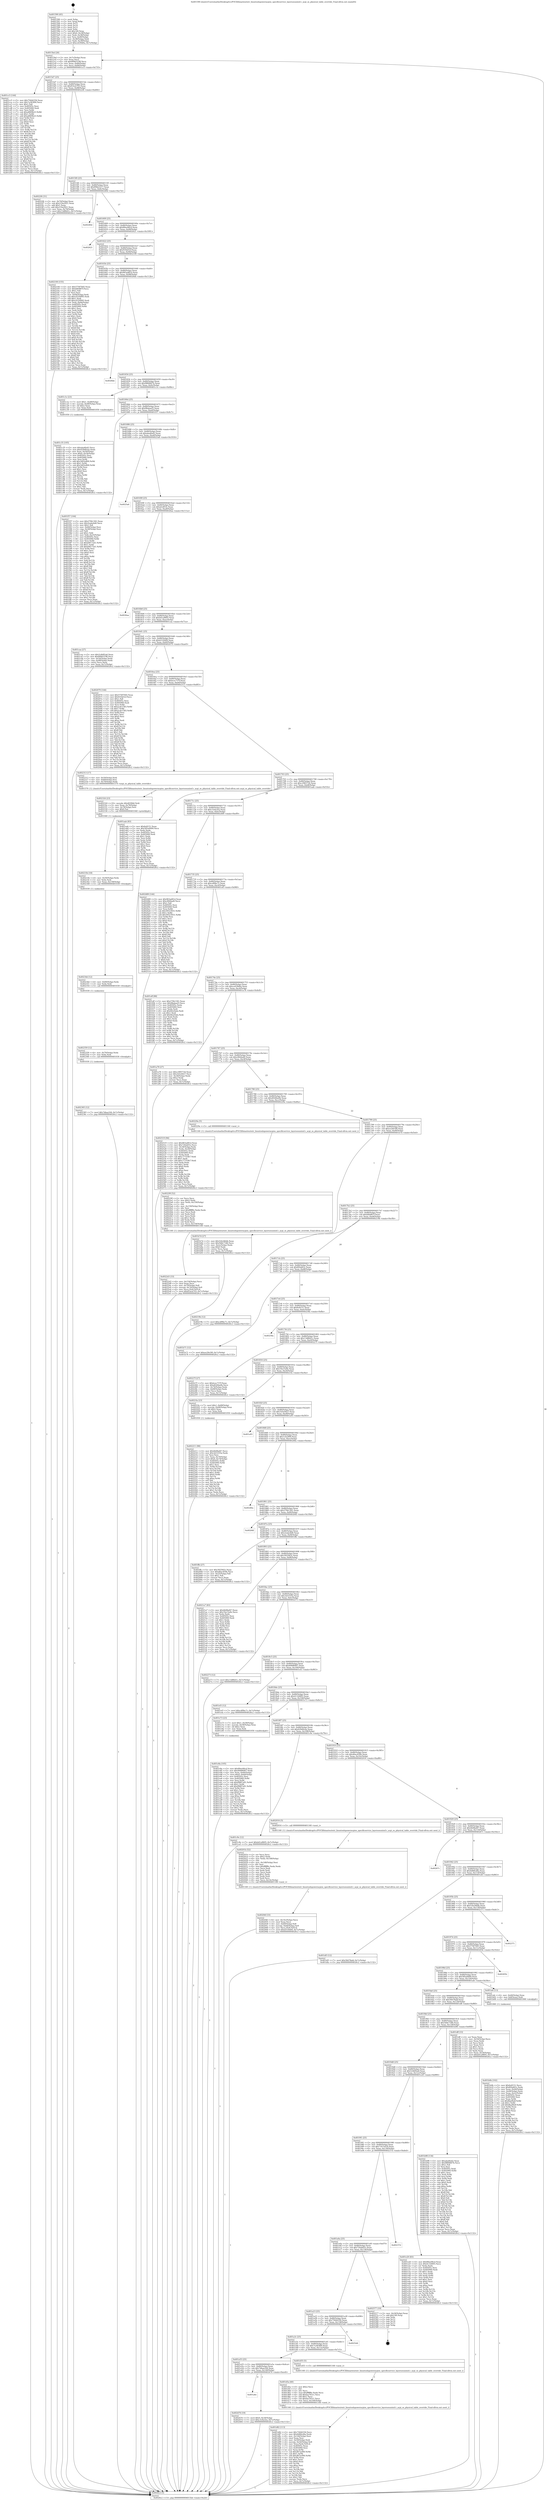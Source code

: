 digraph "0x401590" {
  label = "0x401590 (/mnt/c/Users/mathe/Desktop/tcc/POCII/binaries/extr_linuxtoolspoweracpios_specificservice_layersosunixxf.c_acpi_os_physical_table_override_Final-ollvm.out::main(0))"
  labelloc = "t"
  node[shape=record]

  Entry [label="",width=0.3,height=0.3,shape=circle,fillcolor=black,style=filled]
  "0x4015bd" [label="{
     0x4015bd [26]\l
     | [instrs]\l
     &nbsp;&nbsp;0x4015bd \<+3\>: mov -0x7c(%rbp),%eax\l
     &nbsp;&nbsp;0x4015c0 \<+2\>: mov %eax,%ecx\l
     &nbsp;&nbsp;0x4015c2 \<+6\>: sub $0x808d3198,%ecx\l
     &nbsp;&nbsp;0x4015c8 \<+3\>: mov %eax,-0x80(%rbp)\l
     &nbsp;&nbsp;0x4015cb \<+6\>: mov %ecx,-0x84(%rbp)\l
     &nbsp;&nbsp;0x4015d1 \<+6\>: je 0000000000401cc5 \<main+0x735\>\l
  }"]
  "0x401cc5" [label="{
     0x401cc5 [144]\l
     | [instrs]\l
     &nbsp;&nbsp;0x401cc5 \<+5\>: mov $0x75644356,%eax\l
     &nbsp;&nbsp;0x401cca \<+5\>: mov $0x7a383f00,%ecx\l
     &nbsp;&nbsp;0x401ccf \<+2\>: mov $0x1,%dl\l
     &nbsp;&nbsp;0x401cd1 \<+7\>: mov 0x40505c,%esi\l
     &nbsp;&nbsp;0x401cd8 \<+7\>: mov 0x405060,%edi\l
     &nbsp;&nbsp;0x401cdf \<+3\>: mov %esi,%r8d\l
     &nbsp;&nbsp;0x401ce2 \<+7\>: sub $0xaf669b23,%r8d\l
     &nbsp;&nbsp;0x401ce9 \<+4\>: sub $0x1,%r8d\l
     &nbsp;&nbsp;0x401ced \<+7\>: add $0xaf669b23,%r8d\l
     &nbsp;&nbsp;0x401cf4 \<+4\>: imul %r8d,%esi\l
     &nbsp;&nbsp;0x401cf8 \<+3\>: and $0x1,%esi\l
     &nbsp;&nbsp;0x401cfb \<+3\>: cmp $0x0,%esi\l
     &nbsp;&nbsp;0x401cfe \<+4\>: sete %r9b\l
     &nbsp;&nbsp;0x401d02 \<+3\>: cmp $0xa,%edi\l
     &nbsp;&nbsp;0x401d05 \<+4\>: setl %r10b\l
     &nbsp;&nbsp;0x401d09 \<+3\>: mov %r9b,%r11b\l
     &nbsp;&nbsp;0x401d0c \<+4\>: xor $0xff,%r11b\l
     &nbsp;&nbsp;0x401d10 \<+3\>: mov %r10b,%bl\l
     &nbsp;&nbsp;0x401d13 \<+3\>: xor $0xff,%bl\l
     &nbsp;&nbsp;0x401d16 \<+3\>: xor $0x1,%dl\l
     &nbsp;&nbsp;0x401d19 \<+3\>: mov %r11b,%r14b\l
     &nbsp;&nbsp;0x401d1c \<+4\>: and $0xff,%r14b\l
     &nbsp;&nbsp;0x401d20 \<+3\>: and %dl,%r9b\l
     &nbsp;&nbsp;0x401d23 \<+3\>: mov %bl,%r15b\l
     &nbsp;&nbsp;0x401d26 \<+4\>: and $0xff,%r15b\l
     &nbsp;&nbsp;0x401d2a \<+3\>: and %dl,%r10b\l
     &nbsp;&nbsp;0x401d2d \<+3\>: or %r9b,%r14b\l
     &nbsp;&nbsp;0x401d30 \<+3\>: or %r10b,%r15b\l
     &nbsp;&nbsp;0x401d33 \<+3\>: xor %r15b,%r14b\l
     &nbsp;&nbsp;0x401d36 \<+3\>: or %bl,%r11b\l
     &nbsp;&nbsp;0x401d39 \<+4\>: xor $0xff,%r11b\l
     &nbsp;&nbsp;0x401d3d \<+3\>: or $0x1,%dl\l
     &nbsp;&nbsp;0x401d40 \<+3\>: and %dl,%r11b\l
     &nbsp;&nbsp;0x401d43 \<+3\>: or %r11b,%r14b\l
     &nbsp;&nbsp;0x401d46 \<+4\>: test $0x1,%r14b\l
     &nbsp;&nbsp;0x401d4a \<+3\>: cmovne %ecx,%eax\l
     &nbsp;&nbsp;0x401d4d \<+3\>: mov %eax,-0x7c(%rbp)\l
     &nbsp;&nbsp;0x401d50 \<+5\>: jmp 00000000004026c2 \<main+0x1132\>\l
  }"]
  "0x4015d7" [label="{
     0x4015d7 [25]\l
     | [instrs]\l
     &nbsp;&nbsp;0x4015d7 \<+5\>: jmp 00000000004015dc \<main+0x4c\>\l
     &nbsp;&nbsp;0x4015dc \<+3\>: mov -0x80(%rbp),%eax\l
     &nbsp;&nbsp;0x4015df \<+5\>: sub $0x81bcb703,%eax\l
     &nbsp;&nbsp;0x4015e4 \<+6\>: mov %eax,-0x88(%rbp)\l
     &nbsp;&nbsp;0x4015ea \<+6\>: je 00000000004022f4 \<main+0xd64\>\l
  }"]
  Exit [label="",width=0.3,height=0.3,shape=circle,fillcolor=black,style=filled,peripheries=2]
  "0x4022f4" [label="{
     0x4022f4 [31]\l
     | [instrs]\l
     &nbsp;&nbsp;0x4022f4 \<+3\>: mov -0x74(%rbp),%eax\l
     &nbsp;&nbsp;0x4022f7 \<+5\>: sub $0x219a2921,%eax\l
     &nbsp;&nbsp;0x4022fc \<+3\>: add $0x1,%eax\l
     &nbsp;&nbsp;0x4022ff \<+5\>: add $0x219a2921,%eax\l
     &nbsp;&nbsp;0x402304 \<+3\>: mov %eax,-0x74(%rbp)\l
     &nbsp;&nbsp;0x402307 \<+7\>: movl $0x13d86d1c,-0x7c(%rbp)\l
     &nbsp;&nbsp;0x40230e \<+5\>: jmp 00000000004026c2 \<main+0x1132\>\l
  }"]
  "0x4015f0" [label="{
     0x4015f0 [25]\l
     | [instrs]\l
     &nbsp;&nbsp;0x4015f0 \<+5\>: jmp 00000000004015f5 \<main+0x65\>\l
     &nbsp;&nbsp;0x4015f5 \<+3\>: mov -0x80(%rbp),%eax\l
     &nbsp;&nbsp;0x4015f8 \<+5\>: sub $0x89bb3217,%eax\l
     &nbsp;&nbsp;0x4015fd \<+6\>: mov %eax,-0x8c(%rbp)\l
     &nbsp;&nbsp;0x401603 \<+6\>: je 000000000040240d \<main+0xe7d\>\l
  }"]
  "0x401a6e" [label="{
     0x401a6e\l
  }", style=dashed]
  "0x40240d" [label="{
     0x40240d\l
  }", style=dashed]
  "0x401609" [label="{
     0x401609 [25]\l
     | [instrs]\l
     &nbsp;&nbsp;0x401609 \<+5\>: jmp 000000000040160e \<main+0x7e\>\l
     &nbsp;&nbsp;0x40160e \<+3\>: mov -0x80(%rbp),%eax\l
     &nbsp;&nbsp;0x401611 \<+5\>: sub $0x89ee06cd,%eax\l
     &nbsp;&nbsp;0x401616 \<+6\>: mov %eax,-0x90(%rbp)\l
     &nbsp;&nbsp;0x40161c \<+6\>: je 0000000000402621 \<main+0x1091\>\l
  }"]
  "0x402476" [label="{
     0x402476 [19]\l
     | [instrs]\l
     &nbsp;&nbsp;0x402476 \<+7\>: movl $0x0,-0x34(%rbp)\l
     &nbsp;&nbsp;0x40247d \<+7\>: movl $0xc3c6a3ea,-0x7c(%rbp)\l
     &nbsp;&nbsp;0x402484 \<+5\>: jmp 00000000004026c2 \<main+0x1132\>\l
  }"]
  "0x402621" [label="{
     0x402621\l
  }", style=dashed]
  "0x401622" [label="{
     0x401622 [25]\l
     | [instrs]\l
     &nbsp;&nbsp;0x401622 \<+5\>: jmp 0000000000401627 \<main+0x97\>\l
     &nbsp;&nbsp;0x401627 \<+3\>: mov -0x80(%rbp),%eax\l
     &nbsp;&nbsp;0x40162a \<+5\>: sub $0x935bf3cf,%eax\l
     &nbsp;&nbsp;0x40162f \<+6\>: mov %eax,-0x94(%rbp)\l
     &nbsp;&nbsp;0x401635 \<+6\>: je 0000000000402100 \<main+0xb70\>\l
  }"]
  "0x402365" [label="{
     0x402365 [12]\l
     | [instrs]\l
     &nbsp;&nbsp;0x402365 \<+7\>: movl $0x7dbaa164,-0x7c(%rbp)\l
     &nbsp;&nbsp;0x40236c \<+5\>: jmp 00000000004026c2 \<main+0x1132\>\l
  }"]
  "0x402100" [label="{
     0x402100 [155]\l
     | [instrs]\l
     &nbsp;&nbsp;0x402100 \<+5\>: mov $0x57587045,%eax\l
     &nbsp;&nbsp;0x402105 \<+5\>: mov $0xfd0d8f7f,%ecx\l
     &nbsp;&nbsp;0x40210a \<+2\>: mov $0x1,%dl\l
     &nbsp;&nbsp;0x40210c \<+2\>: xor %esi,%esi\l
     &nbsp;&nbsp;0x40210e \<+3\>: mov -0x64(%rbp),%edi\l
     &nbsp;&nbsp;0x402111 \<+6\>: sub $0xc0324995,%edi\l
     &nbsp;&nbsp;0x402117 \<+3\>: add $0x1,%edi\l
     &nbsp;&nbsp;0x40211a \<+6\>: add $0xc0324995,%edi\l
     &nbsp;&nbsp;0x402120 \<+3\>: mov %edi,-0x64(%rbp)\l
     &nbsp;&nbsp;0x402123 \<+7\>: mov 0x40505c,%edi\l
     &nbsp;&nbsp;0x40212a \<+8\>: mov 0x405060,%r8d\l
     &nbsp;&nbsp;0x402132 \<+3\>: sub $0x1,%esi\l
     &nbsp;&nbsp;0x402135 \<+3\>: mov %edi,%r9d\l
     &nbsp;&nbsp;0x402138 \<+3\>: add %esi,%r9d\l
     &nbsp;&nbsp;0x40213b \<+4\>: imul %r9d,%edi\l
     &nbsp;&nbsp;0x40213f \<+3\>: and $0x1,%edi\l
     &nbsp;&nbsp;0x402142 \<+3\>: cmp $0x0,%edi\l
     &nbsp;&nbsp;0x402145 \<+4\>: sete %r10b\l
     &nbsp;&nbsp;0x402149 \<+4\>: cmp $0xa,%r8d\l
     &nbsp;&nbsp;0x40214d \<+4\>: setl %r11b\l
     &nbsp;&nbsp;0x402151 \<+3\>: mov %r10b,%bl\l
     &nbsp;&nbsp;0x402154 \<+3\>: xor $0xff,%bl\l
     &nbsp;&nbsp;0x402157 \<+3\>: mov %r11b,%r14b\l
     &nbsp;&nbsp;0x40215a \<+4\>: xor $0xff,%r14b\l
     &nbsp;&nbsp;0x40215e \<+3\>: xor $0x0,%dl\l
     &nbsp;&nbsp;0x402161 \<+3\>: mov %bl,%r15b\l
     &nbsp;&nbsp;0x402164 \<+4\>: and $0x0,%r15b\l
     &nbsp;&nbsp;0x402168 \<+3\>: and %dl,%r10b\l
     &nbsp;&nbsp;0x40216b \<+3\>: mov %r14b,%r12b\l
     &nbsp;&nbsp;0x40216e \<+4\>: and $0x0,%r12b\l
     &nbsp;&nbsp;0x402172 \<+3\>: and %dl,%r11b\l
     &nbsp;&nbsp;0x402175 \<+3\>: or %r10b,%r15b\l
     &nbsp;&nbsp;0x402178 \<+3\>: or %r11b,%r12b\l
     &nbsp;&nbsp;0x40217b \<+3\>: xor %r12b,%r15b\l
     &nbsp;&nbsp;0x40217e \<+3\>: or %r14b,%bl\l
     &nbsp;&nbsp;0x402181 \<+3\>: xor $0xff,%bl\l
     &nbsp;&nbsp;0x402184 \<+3\>: or $0x0,%dl\l
     &nbsp;&nbsp;0x402187 \<+2\>: and %dl,%bl\l
     &nbsp;&nbsp;0x402189 \<+3\>: or %bl,%r15b\l
     &nbsp;&nbsp;0x40218c \<+4\>: test $0x1,%r15b\l
     &nbsp;&nbsp;0x402190 \<+3\>: cmovne %ecx,%eax\l
     &nbsp;&nbsp;0x402193 \<+3\>: mov %eax,-0x7c(%rbp)\l
     &nbsp;&nbsp;0x402196 \<+5\>: jmp 00000000004026c2 \<main+0x1132\>\l
  }"]
  "0x40163b" [label="{
     0x40163b [25]\l
     | [instrs]\l
     &nbsp;&nbsp;0x40163b \<+5\>: jmp 0000000000401640 \<main+0xb0\>\l
     &nbsp;&nbsp;0x401640 \<+3\>: mov -0x80(%rbp),%eax\l
     &nbsp;&nbsp;0x401643 \<+5\>: sub $0x963ad81d,%eax\l
     &nbsp;&nbsp;0x401648 \<+6\>: mov %eax,-0x98(%rbp)\l
     &nbsp;&nbsp;0x40164e \<+6\>: je 00000000004026bb \<main+0x112b\>\l
  }"]
  "0x402359" [label="{
     0x402359 [12]\l
     | [instrs]\l
     &nbsp;&nbsp;0x402359 \<+4\>: mov -0x70(%rbp),%rdx\l
     &nbsp;&nbsp;0x40235d \<+3\>: mov %rdx,%rdi\l
     &nbsp;&nbsp;0x402360 \<+5\>: call 0000000000401030 \<free@plt\>\l
     | [calls]\l
     &nbsp;&nbsp;0x401030 \{1\} (unknown)\l
  }"]
  "0x4026bb" [label="{
     0x4026bb\l
  }", style=dashed]
  "0x401654" [label="{
     0x401654 [25]\l
     | [instrs]\l
     &nbsp;&nbsp;0x401654 \<+5\>: jmp 0000000000401659 \<main+0xc9\>\l
     &nbsp;&nbsp;0x401659 \<+3\>: mov -0x80(%rbp),%eax\l
     &nbsp;&nbsp;0x40165c \<+5\>: sub $0x9866667b,%eax\l
     &nbsp;&nbsp;0x401661 \<+6\>: mov %eax,-0x9c(%rbp)\l
     &nbsp;&nbsp;0x401667 \<+6\>: je 0000000000401c1e \<main+0x68e\>\l
  }"]
  "0x40234d" [label="{
     0x40234d [12]\l
     | [instrs]\l
     &nbsp;&nbsp;0x40234d \<+4\>: mov -0x60(%rbp),%rdx\l
     &nbsp;&nbsp;0x402351 \<+3\>: mov %rdx,%rdi\l
     &nbsp;&nbsp;0x402354 \<+5\>: call 0000000000401030 \<free@plt\>\l
     | [calls]\l
     &nbsp;&nbsp;0x401030 \{1\} (unknown)\l
  }"]
  "0x401c1e" [label="{
     0x401c1e [23]\l
     | [instrs]\l
     &nbsp;&nbsp;0x401c1e \<+7\>: movl $0x1,-0x48(%rbp)\l
     &nbsp;&nbsp;0x401c25 \<+4\>: movslq -0x48(%rbp),%rax\l
     &nbsp;&nbsp;0x401c29 \<+4\>: shl $0x2,%rax\l
     &nbsp;&nbsp;0x401c2d \<+3\>: mov %rax,%rdi\l
     &nbsp;&nbsp;0x401c30 \<+5\>: call 0000000000401050 \<malloc@plt\>\l
     | [calls]\l
     &nbsp;&nbsp;0x401050 \{1\} (unknown)\l
  }"]
  "0x40166d" [label="{
     0x40166d [25]\l
     | [instrs]\l
     &nbsp;&nbsp;0x40166d \<+5\>: jmp 0000000000401672 \<main+0xe2\>\l
     &nbsp;&nbsp;0x401672 \<+3\>: mov -0x80(%rbp),%eax\l
     &nbsp;&nbsp;0x401675 \<+5\>: sub $0x98abaef3,%eax\l
     &nbsp;&nbsp;0x40167a \<+6\>: mov %eax,-0xa0(%rbp)\l
     &nbsp;&nbsp;0x401680 \<+6\>: je 0000000000401f57 \<main+0x9c7\>\l
  }"]
  "0x40233b" [label="{
     0x40233b [18]\l
     | [instrs]\l
     &nbsp;&nbsp;0x40233b \<+4\>: mov -0x50(%rbp),%rdx\l
     &nbsp;&nbsp;0x40233f \<+3\>: mov %rdx,%rdi\l
     &nbsp;&nbsp;0x402342 \<+6\>: mov %eax,-0x158(%rbp)\l
     &nbsp;&nbsp;0x402348 \<+5\>: call 0000000000401030 \<free@plt\>\l
     | [calls]\l
     &nbsp;&nbsp;0x401030 \{1\} (unknown)\l
  }"]
  "0x401f57" [label="{
     0x401f57 [164]\l
     | [instrs]\l
     &nbsp;&nbsp;0x401f57 \<+5\>: mov $0x270b1361,%eax\l
     &nbsp;&nbsp;0x401f5c \<+5\>: mov $0x2eabe4d0,%ecx\l
     &nbsp;&nbsp;0x401f61 \<+2\>: mov $0x1,%dl\l
     &nbsp;&nbsp;0x401f63 \<+3\>: mov -0x64(%rbp),%esi\l
     &nbsp;&nbsp;0x401f66 \<+3\>: cmp -0x58(%rbp),%esi\l
     &nbsp;&nbsp;0x401f69 \<+4\>: setl %dil\l
     &nbsp;&nbsp;0x401f6d \<+4\>: and $0x1,%dil\l
     &nbsp;&nbsp;0x401f71 \<+4\>: mov %dil,-0x25(%rbp)\l
     &nbsp;&nbsp;0x401f75 \<+7\>: mov 0x40505c,%esi\l
     &nbsp;&nbsp;0x401f7c \<+8\>: mov 0x405060,%r8d\l
     &nbsp;&nbsp;0x401f84 \<+3\>: mov %esi,%r9d\l
     &nbsp;&nbsp;0x401f87 \<+7\>: sub $0xb9f172d1,%r9d\l
     &nbsp;&nbsp;0x401f8e \<+4\>: sub $0x1,%r9d\l
     &nbsp;&nbsp;0x401f92 \<+7\>: add $0xb9f172d1,%r9d\l
     &nbsp;&nbsp;0x401f99 \<+4\>: imul %r9d,%esi\l
     &nbsp;&nbsp;0x401f9d \<+3\>: and $0x1,%esi\l
     &nbsp;&nbsp;0x401fa0 \<+3\>: cmp $0x0,%esi\l
     &nbsp;&nbsp;0x401fa3 \<+4\>: sete %dil\l
     &nbsp;&nbsp;0x401fa7 \<+4\>: cmp $0xa,%r8d\l
     &nbsp;&nbsp;0x401fab \<+4\>: setl %r10b\l
     &nbsp;&nbsp;0x401faf \<+3\>: mov %dil,%r11b\l
     &nbsp;&nbsp;0x401fb2 \<+4\>: xor $0xff,%r11b\l
     &nbsp;&nbsp;0x401fb6 \<+3\>: mov %r10b,%bl\l
     &nbsp;&nbsp;0x401fb9 \<+3\>: xor $0xff,%bl\l
     &nbsp;&nbsp;0x401fbc \<+3\>: xor $0x1,%dl\l
     &nbsp;&nbsp;0x401fbf \<+3\>: mov %r11b,%r14b\l
     &nbsp;&nbsp;0x401fc2 \<+4\>: and $0xff,%r14b\l
     &nbsp;&nbsp;0x401fc6 \<+3\>: and %dl,%dil\l
     &nbsp;&nbsp;0x401fc9 \<+3\>: mov %bl,%r15b\l
     &nbsp;&nbsp;0x401fcc \<+4\>: and $0xff,%r15b\l
     &nbsp;&nbsp;0x401fd0 \<+3\>: and %dl,%r10b\l
     &nbsp;&nbsp;0x401fd3 \<+3\>: or %dil,%r14b\l
     &nbsp;&nbsp;0x401fd6 \<+3\>: or %r10b,%r15b\l
     &nbsp;&nbsp;0x401fd9 \<+3\>: xor %r15b,%r14b\l
     &nbsp;&nbsp;0x401fdc \<+3\>: or %bl,%r11b\l
     &nbsp;&nbsp;0x401fdf \<+4\>: xor $0xff,%r11b\l
     &nbsp;&nbsp;0x401fe3 \<+3\>: or $0x1,%dl\l
     &nbsp;&nbsp;0x401fe6 \<+3\>: and %dl,%r11b\l
     &nbsp;&nbsp;0x401fe9 \<+3\>: or %r11b,%r14b\l
     &nbsp;&nbsp;0x401fec \<+4\>: test $0x1,%r14b\l
     &nbsp;&nbsp;0x401ff0 \<+3\>: cmovne %ecx,%eax\l
     &nbsp;&nbsp;0x401ff3 \<+3\>: mov %eax,-0x7c(%rbp)\l
     &nbsp;&nbsp;0x401ff6 \<+5\>: jmp 00000000004026c2 \<main+0x1132\>\l
  }"]
  "0x401686" [label="{
     0x401686 [25]\l
     | [instrs]\l
     &nbsp;&nbsp;0x401686 \<+5\>: jmp 000000000040168b \<main+0xfb\>\l
     &nbsp;&nbsp;0x40168b \<+3\>: mov -0x80(%rbp),%eax\l
     &nbsp;&nbsp;0x40168e \<+5\>: sub $0xaba4fa42,%eax\l
     &nbsp;&nbsp;0x401693 \<+6\>: mov %eax,-0xa4(%rbp)\l
     &nbsp;&nbsp;0x401699 \<+6\>: je 00000000004025a6 \<main+0x1016\>\l
  }"]
  "0x402324" [label="{
     0x402324 [23]\l
     | [instrs]\l
     &nbsp;&nbsp;0x402324 \<+10\>: movabs $0x4030b6,%rdi\l
     &nbsp;&nbsp;0x40232e \<+3\>: mov %eax,-0x78(%rbp)\l
     &nbsp;&nbsp;0x402331 \<+3\>: mov -0x78(%rbp),%esi\l
     &nbsp;&nbsp;0x402334 \<+2\>: mov $0x0,%al\l
     &nbsp;&nbsp;0x402336 \<+5\>: call 0000000000401040 \<printf@plt\>\l
     | [calls]\l
     &nbsp;&nbsp;0x401040 \{1\} (unknown)\l
  }"]
  "0x4025a6" [label="{
     0x4025a6\l
  }", style=dashed]
  "0x40169f" [label="{
     0x40169f [25]\l
     | [instrs]\l
     &nbsp;&nbsp;0x40169f \<+5\>: jmp 00000000004016a4 \<main+0x114\>\l
     &nbsp;&nbsp;0x4016a4 \<+3\>: mov -0x80(%rbp),%eax\l
     &nbsp;&nbsp;0x4016a7 \<+5\>: sub $0xafcd91fc,%eax\l
     &nbsp;&nbsp;0x4016ac \<+6\>: mov %eax,-0xa8(%rbp)\l
     &nbsp;&nbsp;0x4016b2 \<+6\>: je 00000000004026aa \<main+0x111a\>\l
  }"]
  "0x4022d3" [label="{
     0x4022d3 [33]\l
     | [instrs]\l
     &nbsp;&nbsp;0x4022d3 \<+6\>: mov -0x154(%rbp),%ecx\l
     &nbsp;&nbsp;0x4022d9 \<+3\>: imul %eax,%ecx\l
     &nbsp;&nbsp;0x4022dc \<+4\>: mov -0x70(%rbp),%r8\l
     &nbsp;&nbsp;0x4022e0 \<+4\>: movslq -0x74(%rbp),%r9\l
     &nbsp;&nbsp;0x4022e4 \<+4\>: mov %ecx,(%r8,%r9,4)\l
     &nbsp;&nbsp;0x4022e8 \<+7\>: movl $0x81bcb703,-0x7c(%rbp)\l
     &nbsp;&nbsp;0x4022ef \<+5\>: jmp 00000000004026c2 \<main+0x1132\>\l
  }"]
  "0x4026aa" [label="{
     0x4026aa\l
  }", style=dashed]
  "0x4016b8" [label="{
     0x4016b8 [25]\l
     | [instrs]\l
     &nbsp;&nbsp;0x4016b8 \<+5\>: jmp 00000000004016bd \<main+0x12d\>\l
     &nbsp;&nbsp;0x4016bd \<+3\>: mov -0x80(%rbp),%eax\l
     &nbsp;&nbsp;0x4016c0 \<+5\>: sub $0xb41a9605,%eax\l
     &nbsp;&nbsp;0x4016c5 \<+6\>: mov %eax,-0xac(%rbp)\l
     &nbsp;&nbsp;0x4016cb \<+6\>: je 0000000000401caa \<main+0x71a\>\l
  }"]
  "0x40229f" [label="{
     0x40229f [52]\l
     | [instrs]\l
     &nbsp;&nbsp;0x40229f \<+2\>: xor %ecx,%ecx\l
     &nbsp;&nbsp;0x4022a1 \<+5\>: mov $0x2,%edx\l
     &nbsp;&nbsp;0x4022a6 \<+6\>: mov %edx,-0x150(%rbp)\l
     &nbsp;&nbsp;0x4022ac \<+1\>: cltd\l
     &nbsp;&nbsp;0x4022ad \<+6\>: mov -0x150(%rbp),%esi\l
     &nbsp;&nbsp;0x4022b3 \<+2\>: idiv %esi\l
     &nbsp;&nbsp;0x4022b5 \<+6\>: imul $0xfffffffe,%edx,%edx\l
     &nbsp;&nbsp;0x4022bb \<+2\>: mov %ecx,%edi\l
     &nbsp;&nbsp;0x4022bd \<+2\>: sub %edx,%edi\l
     &nbsp;&nbsp;0x4022bf \<+2\>: mov %ecx,%edx\l
     &nbsp;&nbsp;0x4022c1 \<+3\>: sub $0x1,%edx\l
     &nbsp;&nbsp;0x4022c4 \<+2\>: add %edx,%edi\l
     &nbsp;&nbsp;0x4022c6 \<+2\>: sub %edi,%ecx\l
     &nbsp;&nbsp;0x4022c8 \<+6\>: mov %ecx,-0x154(%rbp)\l
     &nbsp;&nbsp;0x4022ce \<+5\>: call 0000000000401160 \<next_i\>\l
     | [calls]\l
     &nbsp;&nbsp;0x401160 \{1\} (/mnt/c/Users/mathe/Desktop/tcc/POCII/binaries/extr_linuxtoolspoweracpios_specificservice_layersosunixxf.c_acpi_os_physical_table_override_Final-ollvm.out::next_i)\l
  }"]
  "0x401caa" [label="{
     0x401caa [27]\l
     | [instrs]\l
     &nbsp;&nbsp;0x401caa \<+5\>: mov $0x5c8d92a6,%eax\l
     &nbsp;&nbsp;0x401caf \<+5\>: mov $0x808d3198,%ecx\l
     &nbsp;&nbsp;0x401cb4 \<+3\>: mov -0x54(%rbp),%edx\l
     &nbsp;&nbsp;0x401cb7 \<+3\>: cmp -0x48(%rbp),%edx\l
     &nbsp;&nbsp;0x401cba \<+3\>: cmovl %ecx,%eax\l
     &nbsp;&nbsp;0x401cbd \<+3\>: mov %eax,-0x7c(%rbp)\l
     &nbsp;&nbsp;0x401cc0 \<+5\>: jmp 00000000004026c2 \<main+0x1132\>\l
  }"]
  "0x4016d1" [label="{
     0x4016d1 [25]\l
     | [instrs]\l
     &nbsp;&nbsp;0x4016d1 \<+5\>: jmp 00000000004016d6 \<main+0x146\>\l
     &nbsp;&nbsp;0x4016d6 \<+3\>: mov -0x80(%rbp),%eax\l
     &nbsp;&nbsp;0x4016d9 \<+5\>: sub $0xb51f44f4,%eax\l
     &nbsp;&nbsp;0x4016de \<+6\>: mov %eax,-0xb0(%rbp)\l
     &nbsp;&nbsp;0x4016e4 \<+6\>: je 0000000000402070 \<main+0xae0\>\l
  }"]
  "0x402211" [label="{
     0x402211 [98]\l
     | [instrs]\l
     &nbsp;&nbsp;0x402211 \<+5\>: mov $0x4b08af47,%ecx\l
     &nbsp;&nbsp;0x402216 \<+5\>: mov $0x3d31f35a,%edx\l
     &nbsp;&nbsp;0x40221b \<+2\>: xor %esi,%esi\l
     &nbsp;&nbsp;0x40221d \<+4\>: mov %rax,-0x70(%rbp)\l
     &nbsp;&nbsp;0x402221 \<+7\>: movl $0x0,-0x74(%rbp)\l
     &nbsp;&nbsp;0x402228 \<+8\>: mov 0x40505c,%r8d\l
     &nbsp;&nbsp;0x402230 \<+8\>: mov 0x405060,%r9d\l
     &nbsp;&nbsp;0x402238 \<+3\>: sub $0x1,%esi\l
     &nbsp;&nbsp;0x40223b \<+3\>: mov %r8d,%r10d\l
     &nbsp;&nbsp;0x40223e \<+3\>: add %esi,%r10d\l
     &nbsp;&nbsp;0x402241 \<+4\>: imul %r10d,%r8d\l
     &nbsp;&nbsp;0x402245 \<+4\>: and $0x1,%r8d\l
     &nbsp;&nbsp;0x402249 \<+4\>: cmp $0x0,%r8d\l
     &nbsp;&nbsp;0x40224d \<+4\>: sete %r11b\l
     &nbsp;&nbsp;0x402251 \<+4\>: cmp $0xa,%r9d\l
     &nbsp;&nbsp;0x402255 \<+3\>: setl %bl\l
     &nbsp;&nbsp;0x402258 \<+3\>: mov %r11b,%r14b\l
     &nbsp;&nbsp;0x40225b \<+3\>: and %bl,%r14b\l
     &nbsp;&nbsp;0x40225e \<+3\>: xor %bl,%r11b\l
     &nbsp;&nbsp;0x402261 \<+3\>: or %r11b,%r14b\l
     &nbsp;&nbsp;0x402264 \<+4\>: test $0x1,%r14b\l
     &nbsp;&nbsp;0x402268 \<+3\>: cmovne %edx,%ecx\l
     &nbsp;&nbsp;0x40226b \<+3\>: mov %ecx,-0x7c(%rbp)\l
     &nbsp;&nbsp;0x40226e \<+5\>: jmp 00000000004026c2 \<main+0x1132\>\l
  }"]
  "0x402070" [label="{
     0x402070 [144]\l
     | [instrs]\l
     &nbsp;&nbsp;0x402070 \<+5\>: mov $0x57587045,%eax\l
     &nbsp;&nbsp;0x402075 \<+5\>: mov $0x935bf3cf,%ecx\l
     &nbsp;&nbsp;0x40207a \<+2\>: mov $0x1,%dl\l
     &nbsp;&nbsp;0x40207c \<+7\>: mov 0x40505c,%esi\l
     &nbsp;&nbsp;0x402083 \<+7\>: mov 0x405060,%edi\l
     &nbsp;&nbsp;0x40208a \<+3\>: mov %esi,%r8d\l
     &nbsp;&nbsp;0x40208d \<+7\>: sub $0xacde1583,%r8d\l
     &nbsp;&nbsp;0x402094 \<+4\>: sub $0x1,%r8d\l
     &nbsp;&nbsp;0x402098 \<+7\>: add $0xacde1583,%r8d\l
     &nbsp;&nbsp;0x40209f \<+4\>: imul %r8d,%esi\l
     &nbsp;&nbsp;0x4020a3 \<+3\>: and $0x1,%esi\l
     &nbsp;&nbsp;0x4020a6 \<+3\>: cmp $0x0,%esi\l
     &nbsp;&nbsp;0x4020a9 \<+4\>: sete %r9b\l
     &nbsp;&nbsp;0x4020ad \<+3\>: cmp $0xa,%edi\l
     &nbsp;&nbsp;0x4020b0 \<+4\>: setl %r10b\l
     &nbsp;&nbsp;0x4020b4 \<+3\>: mov %r9b,%r11b\l
     &nbsp;&nbsp;0x4020b7 \<+4\>: xor $0xff,%r11b\l
     &nbsp;&nbsp;0x4020bb \<+3\>: mov %r10b,%bl\l
     &nbsp;&nbsp;0x4020be \<+3\>: xor $0xff,%bl\l
     &nbsp;&nbsp;0x4020c1 \<+3\>: xor $0x1,%dl\l
     &nbsp;&nbsp;0x4020c4 \<+3\>: mov %r11b,%r14b\l
     &nbsp;&nbsp;0x4020c7 \<+4\>: and $0xff,%r14b\l
     &nbsp;&nbsp;0x4020cb \<+3\>: and %dl,%r9b\l
     &nbsp;&nbsp;0x4020ce \<+3\>: mov %bl,%r15b\l
     &nbsp;&nbsp;0x4020d1 \<+4\>: and $0xff,%r15b\l
     &nbsp;&nbsp;0x4020d5 \<+3\>: and %dl,%r10b\l
     &nbsp;&nbsp;0x4020d8 \<+3\>: or %r9b,%r14b\l
     &nbsp;&nbsp;0x4020db \<+3\>: or %r10b,%r15b\l
     &nbsp;&nbsp;0x4020de \<+3\>: xor %r15b,%r14b\l
     &nbsp;&nbsp;0x4020e1 \<+3\>: or %bl,%r11b\l
     &nbsp;&nbsp;0x4020e4 \<+4\>: xor $0xff,%r11b\l
     &nbsp;&nbsp;0x4020e8 \<+3\>: or $0x1,%dl\l
     &nbsp;&nbsp;0x4020eb \<+3\>: and %dl,%r11b\l
     &nbsp;&nbsp;0x4020ee \<+3\>: or %r11b,%r14b\l
     &nbsp;&nbsp;0x4020f1 \<+4\>: test $0x1,%r14b\l
     &nbsp;&nbsp;0x4020f5 \<+3\>: cmovne %ecx,%eax\l
     &nbsp;&nbsp;0x4020f8 \<+3\>: mov %eax,-0x7c(%rbp)\l
     &nbsp;&nbsp;0x4020fb \<+5\>: jmp 00000000004026c2 \<main+0x1132\>\l
  }"]
  "0x4016ea" [label="{
     0x4016ea [25]\l
     | [instrs]\l
     &nbsp;&nbsp;0x4016ea \<+5\>: jmp 00000000004016ef \<main+0x15f\>\l
     &nbsp;&nbsp;0x4016ef \<+3\>: mov -0x80(%rbp),%eax\l
     &nbsp;&nbsp;0x4016f2 \<+5\>: sub $0xbcec737f,%eax\l
     &nbsp;&nbsp;0x4016f7 \<+6\>: mov %eax,-0xb4(%rbp)\l
     &nbsp;&nbsp;0x4016fd \<+6\>: je 0000000000402313 \<main+0xd83\>\l
  }"]
  "0x40204f" [label="{
     0x40204f [33]\l
     | [instrs]\l
     &nbsp;&nbsp;0x40204f \<+6\>: mov -0x14c(%rbp),%ecx\l
     &nbsp;&nbsp;0x402055 \<+3\>: imul %eax,%ecx\l
     &nbsp;&nbsp;0x402058 \<+4\>: mov -0x60(%rbp),%r8\l
     &nbsp;&nbsp;0x40205c \<+4\>: movslq -0x64(%rbp),%r9\l
     &nbsp;&nbsp;0x402060 \<+4\>: mov %ecx,(%r8,%r9,4)\l
     &nbsp;&nbsp;0x402064 \<+7\>: movl $0xb51f44f4,-0x7c(%rbp)\l
     &nbsp;&nbsp;0x40206b \<+5\>: jmp 00000000004026c2 \<main+0x1132\>\l
  }"]
  "0x402313" [label="{
     0x402313 [17]\l
     | [instrs]\l
     &nbsp;&nbsp;0x402313 \<+4\>: mov -0x50(%rbp),%rdi\l
     &nbsp;&nbsp;0x402317 \<+4\>: mov -0x60(%rbp),%rsi\l
     &nbsp;&nbsp;0x40231b \<+4\>: mov -0x70(%rbp),%rdx\l
     &nbsp;&nbsp;0x40231f \<+5\>: call 0000000000401570 \<acpi_os_physical_table_override\>\l
     | [calls]\l
     &nbsp;&nbsp;0x401570 \{1\} (/mnt/c/Users/mathe/Desktop/tcc/POCII/binaries/extr_linuxtoolspoweracpios_specificservice_layersosunixxf.c_acpi_os_physical_table_override_Final-ollvm.out::acpi_os_physical_table_override)\l
  }"]
  "0x401703" [label="{
     0x401703 [25]\l
     | [instrs]\l
     &nbsp;&nbsp;0x401703 \<+5\>: jmp 0000000000401708 \<main+0x178\>\l
     &nbsp;&nbsp;0x401708 \<+3\>: mov -0x80(%rbp),%eax\l
     &nbsp;&nbsp;0x40170b \<+5\>: sub $0xc2965724,%eax\l
     &nbsp;&nbsp;0x401710 \<+6\>: mov %eax,-0xb8(%rbp)\l
     &nbsp;&nbsp;0x401716 \<+6\>: je 0000000000401aab \<main+0x51b\>\l
  }"]
  "0x40201b" [label="{
     0x40201b [52]\l
     | [instrs]\l
     &nbsp;&nbsp;0x40201b \<+2\>: xor %ecx,%ecx\l
     &nbsp;&nbsp;0x40201d \<+5\>: mov $0x2,%edx\l
     &nbsp;&nbsp;0x402022 \<+6\>: mov %edx,-0x148(%rbp)\l
     &nbsp;&nbsp;0x402028 \<+1\>: cltd\l
     &nbsp;&nbsp;0x402029 \<+6\>: mov -0x148(%rbp),%esi\l
     &nbsp;&nbsp;0x40202f \<+2\>: idiv %esi\l
     &nbsp;&nbsp;0x402031 \<+6\>: imul $0xfffffffe,%edx,%edx\l
     &nbsp;&nbsp;0x402037 \<+2\>: mov %ecx,%edi\l
     &nbsp;&nbsp;0x402039 \<+2\>: sub %edx,%edi\l
     &nbsp;&nbsp;0x40203b \<+2\>: mov %ecx,%edx\l
     &nbsp;&nbsp;0x40203d \<+3\>: sub $0x1,%edx\l
     &nbsp;&nbsp;0x402040 \<+2\>: add %edx,%edi\l
     &nbsp;&nbsp;0x402042 \<+2\>: sub %edi,%ecx\l
     &nbsp;&nbsp;0x402044 \<+6\>: mov %ecx,-0x14c(%rbp)\l
     &nbsp;&nbsp;0x40204a \<+5\>: call 0000000000401160 \<next_i\>\l
     | [calls]\l
     &nbsp;&nbsp;0x401160 \{1\} (/mnt/c/Users/mathe/Desktop/tcc/POCII/binaries/extr_linuxtoolspoweracpios_specificservice_layersosunixxf.c_acpi_os_physical_table_override_Final-ollvm.out::next_i)\l
  }"]
  "0x401aab" [label="{
     0x401aab [83]\l
     | [instrs]\l
     &nbsp;&nbsp;0x401aab \<+5\>: mov $0x6e8151,%eax\l
     &nbsp;&nbsp;0x401ab0 \<+5\>: mov $0x585a0009,%ecx\l
     &nbsp;&nbsp;0x401ab5 \<+2\>: xor %edx,%edx\l
     &nbsp;&nbsp;0x401ab7 \<+7\>: mov 0x40505c,%esi\l
     &nbsp;&nbsp;0x401abe \<+7\>: mov 0x405060,%edi\l
     &nbsp;&nbsp;0x401ac5 \<+3\>: sub $0x1,%edx\l
     &nbsp;&nbsp;0x401ac8 \<+3\>: mov %esi,%r8d\l
     &nbsp;&nbsp;0x401acb \<+3\>: add %edx,%r8d\l
     &nbsp;&nbsp;0x401ace \<+4\>: imul %r8d,%esi\l
     &nbsp;&nbsp;0x401ad2 \<+3\>: and $0x1,%esi\l
     &nbsp;&nbsp;0x401ad5 \<+3\>: cmp $0x0,%esi\l
     &nbsp;&nbsp;0x401ad8 \<+4\>: sete %r9b\l
     &nbsp;&nbsp;0x401adc \<+3\>: cmp $0xa,%edi\l
     &nbsp;&nbsp;0x401adf \<+4\>: setl %r10b\l
     &nbsp;&nbsp;0x401ae3 \<+3\>: mov %r9b,%r11b\l
     &nbsp;&nbsp;0x401ae6 \<+3\>: and %r10b,%r11b\l
     &nbsp;&nbsp;0x401ae9 \<+3\>: xor %r10b,%r9b\l
     &nbsp;&nbsp;0x401aec \<+3\>: or %r9b,%r11b\l
     &nbsp;&nbsp;0x401aef \<+4\>: test $0x1,%r11b\l
     &nbsp;&nbsp;0x401af3 \<+3\>: cmovne %ecx,%eax\l
     &nbsp;&nbsp;0x401af6 \<+3\>: mov %eax,-0x7c(%rbp)\l
     &nbsp;&nbsp;0x401af9 \<+5\>: jmp 00000000004026c2 \<main+0x1132\>\l
  }"]
  "0x40171c" [label="{
     0x40171c [25]\l
     | [instrs]\l
     &nbsp;&nbsp;0x40171c \<+5\>: jmp 0000000000401721 \<main+0x191\>\l
     &nbsp;&nbsp;0x401721 \<+3\>: mov -0x80(%rbp),%eax\l
     &nbsp;&nbsp;0x401724 \<+5\>: sub $0xc3c6a3ea,%eax\l
     &nbsp;&nbsp;0x401729 \<+6\>: mov %eax,-0xbc(%rbp)\l
     &nbsp;&nbsp;0x40172f \<+6\>: je 0000000000402489 \<main+0xef9\>\l
  }"]
  "0x401e8a" [label="{
     0x401e8a [105]\l
     | [instrs]\l
     &nbsp;&nbsp;0x401e8a \<+5\>: mov $0x89ee06cd,%ecx\l
     &nbsp;&nbsp;0x401e8f \<+5\>: mov $0x40686907,%edx\l
     &nbsp;&nbsp;0x401e94 \<+4\>: mov %rax,-0x60(%rbp)\l
     &nbsp;&nbsp;0x401e98 \<+7\>: movl $0x0,-0x64(%rbp)\l
     &nbsp;&nbsp;0x401e9f \<+7\>: mov 0x40505c,%esi\l
     &nbsp;&nbsp;0x401ea6 \<+8\>: mov 0x405060,%r8d\l
     &nbsp;&nbsp;0x401eae \<+3\>: mov %esi,%r9d\l
     &nbsp;&nbsp;0x401eb1 \<+7\>: sub $0xf9887a91,%r9d\l
     &nbsp;&nbsp;0x401eb8 \<+4\>: sub $0x1,%r9d\l
     &nbsp;&nbsp;0x401ebc \<+7\>: add $0xf9887a91,%r9d\l
     &nbsp;&nbsp;0x401ec3 \<+4\>: imul %r9d,%esi\l
     &nbsp;&nbsp;0x401ec7 \<+3\>: and $0x1,%esi\l
     &nbsp;&nbsp;0x401eca \<+3\>: cmp $0x0,%esi\l
     &nbsp;&nbsp;0x401ecd \<+4\>: sete %r10b\l
     &nbsp;&nbsp;0x401ed1 \<+4\>: cmp $0xa,%r8d\l
     &nbsp;&nbsp;0x401ed5 \<+4\>: setl %r11b\l
     &nbsp;&nbsp;0x401ed9 \<+3\>: mov %r10b,%bl\l
     &nbsp;&nbsp;0x401edc \<+3\>: and %r11b,%bl\l
     &nbsp;&nbsp;0x401edf \<+3\>: xor %r11b,%r10b\l
     &nbsp;&nbsp;0x401ee2 \<+3\>: or %r10b,%bl\l
     &nbsp;&nbsp;0x401ee5 \<+3\>: test $0x1,%bl\l
     &nbsp;&nbsp;0x401ee8 \<+3\>: cmovne %edx,%ecx\l
     &nbsp;&nbsp;0x401eeb \<+3\>: mov %ecx,-0x7c(%rbp)\l
     &nbsp;&nbsp;0x401eee \<+5\>: jmp 00000000004026c2 \<main+0x1132\>\l
  }"]
  "0x402489" [label="{
     0x402489 [144]\l
     | [instrs]\l
     &nbsp;&nbsp;0x402489 \<+5\>: mov $0x963ad81d,%eax\l
     &nbsp;&nbsp;0x40248e \<+5\>: mov $0xcf644ad0,%ecx\l
     &nbsp;&nbsp;0x402493 \<+2\>: mov $0x1,%dl\l
     &nbsp;&nbsp;0x402495 \<+7\>: mov 0x40505c,%esi\l
     &nbsp;&nbsp;0x40249c \<+7\>: mov 0x405060,%edi\l
     &nbsp;&nbsp;0x4024a3 \<+3\>: mov %esi,%r8d\l
     &nbsp;&nbsp;0x4024a6 \<+7\>: sub $0x59523931,%r8d\l
     &nbsp;&nbsp;0x4024ad \<+4\>: sub $0x1,%r8d\l
     &nbsp;&nbsp;0x4024b1 \<+7\>: add $0x59523931,%r8d\l
     &nbsp;&nbsp;0x4024b8 \<+4\>: imul %r8d,%esi\l
     &nbsp;&nbsp;0x4024bc \<+3\>: and $0x1,%esi\l
     &nbsp;&nbsp;0x4024bf \<+3\>: cmp $0x0,%esi\l
     &nbsp;&nbsp;0x4024c2 \<+4\>: sete %r9b\l
     &nbsp;&nbsp;0x4024c6 \<+3\>: cmp $0xa,%edi\l
     &nbsp;&nbsp;0x4024c9 \<+4\>: setl %r10b\l
     &nbsp;&nbsp;0x4024cd \<+3\>: mov %r9b,%r11b\l
     &nbsp;&nbsp;0x4024d0 \<+4\>: xor $0xff,%r11b\l
     &nbsp;&nbsp;0x4024d4 \<+3\>: mov %r10b,%bl\l
     &nbsp;&nbsp;0x4024d7 \<+3\>: xor $0xff,%bl\l
     &nbsp;&nbsp;0x4024da \<+3\>: xor $0x0,%dl\l
     &nbsp;&nbsp;0x4024dd \<+3\>: mov %r11b,%r14b\l
     &nbsp;&nbsp;0x4024e0 \<+4\>: and $0x0,%r14b\l
     &nbsp;&nbsp;0x4024e4 \<+3\>: and %dl,%r9b\l
     &nbsp;&nbsp;0x4024e7 \<+3\>: mov %bl,%r15b\l
     &nbsp;&nbsp;0x4024ea \<+4\>: and $0x0,%r15b\l
     &nbsp;&nbsp;0x4024ee \<+3\>: and %dl,%r10b\l
     &nbsp;&nbsp;0x4024f1 \<+3\>: or %r9b,%r14b\l
     &nbsp;&nbsp;0x4024f4 \<+3\>: or %r10b,%r15b\l
     &nbsp;&nbsp;0x4024f7 \<+3\>: xor %r15b,%r14b\l
     &nbsp;&nbsp;0x4024fa \<+3\>: or %bl,%r11b\l
     &nbsp;&nbsp;0x4024fd \<+4\>: xor $0xff,%r11b\l
     &nbsp;&nbsp;0x402501 \<+3\>: or $0x0,%dl\l
     &nbsp;&nbsp;0x402504 \<+3\>: and %dl,%r11b\l
     &nbsp;&nbsp;0x402507 \<+3\>: or %r11b,%r14b\l
     &nbsp;&nbsp;0x40250a \<+4\>: test $0x1,%r14b\l
     &nbsp;&nbsp;0x40250e \<+3\>: cmovne %ecx,%eax\l
     &nbsp;&nbsp;0x402511 \<+3\>: mov %eax,-0x7c(%rbp)\l
     &nbsp;&nbsp;0x402514 \<+5\>: jmp 00000000004026c2 \<main+0x1132\>\l
  }"]
  "0x401735" [label="{
     0x401735 [25]\l
     | [instrs]\l
     &nbsp;&nbsp;0x401735 \<+5\>: jmp 000000000040173a \<main+0x1aa\>\l
     &nbsp;&nbsp;0x40173a \<+3\>: mov -0x80(%rbp),%eax\l
     &nbsp;&nbsp;0x40173d \<+5\>: sub $0xcdf9bc7c,%eax\l
     &nbsp;&nbsp;0x401742 \<+6\>: mov %eax,-0xc0(%rbp)\l
     &nbsp;&nbsp;0x401748 \<+6\>: je 0000000000401eff \<main+0x96f\>\l
  }"]
  "0x401d82" [label="{
     0x401d82 [113]\l
     | [instrs]\l
     &nbsp;&nbsp;0x401d82 \<+5\>: mov $0x75644356,%ecx\l
     &nbsp;&nbsp;0x401d87 \<+5\>: mov $0x4d68cd4a,%edx\l
     &nbsp;&nbsp;0x401d8c \<+6\>: mov -0x144(%rbp),%esi\l
     &nbsp;&nbsp;0x401d92 \<+3\>: imul %eax,%esi\l
     &nbsp;&nbsp;0x401d95 \<+4\>: mov -0x50(%rbp),%rdi\l
     &nbsp;&nbsp;0x401d99 \<+4\>: movslq -0x54(%rbp),%r8\l
     &nbsp;&nbsp;0x401d9d \<+4\>: mov %esi,(%rdi,%r8,4)\l
     &nbsp;&nbsp;0x401da1 \<+7\>: mov 0x40505c,%eax\l
     &nbsp;&nbsp;0x401da8 \<+7\>: mov 0x405060,%esi\l
     &nbsp;&nbsp;0x401daf \<+3\>: mov %eax,%r9d\l
     &nbsp;&nbsp;0x401db2 \<+7\>: sub $0xd87aef00,%r9d\l
     &nbsp;&nbsp;0x401db9 \<+4\>: sub $0x1,%r9d\l
     &nbsp;&nbsp;0x401dbd \<+7\>: add $0xd87aef00,%r9d\l
     &nbsp;&nbsp;0x401dc4 \<+4\>: imul %r9d,%eax\l
     &nbsp;&nbsp;0x401dc8 \<+3\>: and $0x1,%eax\l
     &nbsp;&nbsp;0x401dcb \<+3\>: cmp $0x0,%eax\l
     &nbsp;&nbsp;0x401dce \<+4\>: sete %r10b\l
     &nbsp;&nbsp;0x401dd2 \<+3\>: cmp $0xa,%esi\l
     &nbsp;&nbsp;0x401dd5 \<+4\>: setl %r11b\l
     &nbsp;&nbsp;0x401dd9 \<+3\>: mov %r10b,%bl\l
     &nbsp;&nbsp;0x401ddc \<+3\>: and %r11b,%bl\l
     &nbsp;&nbsp;0x401ddf \<+3\>: xor %r11b,%r10b\l
     &nbsp;&nbsp;0x401de2 \<+3\>: or %r10b,%bl\l
     &nbsp;&nbsp;0x401de5 \<+3\>: test $0x1,%bl\l
     &nbsp;&nbsp;0x401de8 \<+3\>: cmovne %edx,%ecx\l
     &nbsp;&nbsp;0x401deb \<+3\>: mov %ecx,-0x7c(%rbp)\l
     &nbsp;&nbsp;0x401dee \<+5\>: jmp 00000000004026c2 \<main+0x1132\>\l
  }"]
  "0x401eff" [label="{
     0x401eff [88]\l
     | [instrs]\l
     &nbsp;&nbsp;0x401eff \<+5\>: mov $0x270b1361,%eax\l
     &nbsp;&nbsp;0x401f04 \<+5\>: mov $0x98abaef3,%ecx\l
     &nbsp;&nbsp;0x401f09 \<+7\>: mov 0x40505c,%edx\l
     &nbsp;&nbsp;0x401f10 \<+7\>: mov 0x405060,%esi\l
     &nbsp;&nbsp;0x401f17 \<+2\>: mov %edx,%edi\l
     &nbsp;&nbsp;0x401f19 \<+6\>: sub $0xf42e0afa,%edi\l
     &nbsp;&nbsp;0x401f1f \<+3\>: sub $0x1,%edi\l
     &nbsp;&nbsp;0x401f22 \<+6\>: add $0xf42e0afa,%edi\l
     &nbsp;&nbsp;0x401f28 \<+3\>: imul %edi,%edx\l
     &nbsp;&nbsp;0x401f2b \<+3\>: and $0x1,%edx\l
     &nbsp;&nbsp;0x401f2e \<+3\>: cmp $0x0,%edx\l
     &nbsp;&nbsp;0x401f31 \<+4\>: sete %r8b\l
     &nbsp;&nbsp;0x401f35 \<+3\>: cmp $0xa,%esi\l
     &nbsp;&nbsp;0x401f38 \<+4\>: setl %r9b\l
     &nbsp;&nbsp;0x401f3c \<+3\>: mov %r8b,%r10b\l
     &nbsp;&nbsp;0x401f3f \<+3\>: and %r9b,%r10b\l
     &nbsp;&nbsp;0x401f42 \<+3\>: xor %r9b,%r8b\l
     &nbsp;&nbsp;0x401f45 \<+3\>: or %r8b,%r10b\l
     &nbsp;&nbsp;0x401f48 \<+4\>: test $0x1,%r10b\l
     &nbsp;&nbsp;0x401f4c \<+3\>: cmovne %ecx,%eax\l
     &nbsp;&nbsp;0x401f4f \<+3\>: mov %eax,-0x7c(%rbp)\l
     &nbsp;&nbsp;0x401f52 \<+5\>: jmp 00000000004026c2 \<main+0x1132\>\l
  }"]
  "0x40174e" [label="{
     0x40174e [25]\l
     | [instrs]\l
     &nbsp;&nbsp;0x40174e \<+5\>: jmp 0000000000401753 \<main+0x1c3\>\l
     &nbsp;&nbsp;0x401753 \<+3\>: mov -0x80(%rbp),%eax\l
     &nbsp;&nbsp;0x401756 \<+5\>: sub $0xce439d0a,%eax\l
     &nbsp;&nbsp;0x40175b \<+6\>: mov %eax,-0xc4(%rbp)\l
     &nbsp;&nbsp;0x401761 \<+6\>: je 0000000000401a78 \<main+0x4e8\>\l
  }"]
  "0x401d5a" [label="{
     0x401d5a [40]\l
     | [instrs]\l
     &nbsp;&nbsp;0x401d5a \<+5\>: mov $0x2,%ecx\l
     &nbsp;&nbsp;0x401d5f \<+1\>: cltd\l
     &nbsp;&nbsp;0x401d60 \<+2\>: idiv %ecx\l
     &nbsp;&nbsp;0x401d62 \<+6\>: imul $0xfffffffe,%edx,%ecx\l
     &nbsp;&nbsp;0x401d68 \<+6\>: add $0xfaa763c1,%ecx\l
     &nbsp;&nbsp;0x401d6e \<+3\>: add $0x1,%ecx\l
     &nbsp;&nbsp;0x401d71 \<+6\>: sub $0xfaa763c1,%ecx\l
     &nbsp;&nbsp;0x401d77 \<+6\>: mov %ecx,-0x144(%rbp)\l
     &nbsp;&nbsp;0x401d7d \<+5\>: call 0000000000401160 \<next_i\>\l
     | [calls]\l
     &nbsp;&nbsp;0x401160 \{1\} (/mnt/c/Users/mathe/Desktop/tcc/POCII/binaries/extr_linuxtoolspoweracpios_specificservice_layersosunixxf.c_acpi_os_physical_table_override_Final-ollvm.out::next_i)\l
  }"]
  "0x401a78" [label="{
     0x401a78 [27]\l
     | [instrs]\l
     &nbsp;&nbsp;0x401a78 \<+5\>: mov $0xc2965724,%eax\l
     &nbsp;&nbsp;0x401a7d \<+5\>: mov $0x1b5e4427,%ecx\l
     &nbsp;&nbsp;0x401a82 \<+3\>: mov -0x30(%rbp),%edx\l
     &nbsp;&nbsp;0x401a85 \<+3\>: cmp $0x2,%edx\l
     &nbsp;&nbsp;0x401a88 \<+3\>: cmovne %ecx,%eax\l
     &nbsp;&nbsp;0x401a8b \<+3\>: mov %eax,-0x7c(%rbp)\l
     &nbsp;&nbsp;0x401a8e \<+5\>: jmp 00000000004026c2 \<main+0x1132\>\l
  }"]
  "0x401767" [label="{
     0x401767 [25]\l
     | [instrs]\l
     &nbsp;&nbsp;0x401767 \<+5\>: jmp 000000000040176c \<main+0x1dc\>\l
     &nbsp;&nbsp;0x40176c \<+3\>: mov -0x80(%rbp),%eax\l
     &nbsp;&nbsp;0x40176f \<+5\>: sub $0xcf644ad0,%eax\l
     &nbsp;&nbsp;0x401774 \<+6\>: mov %eax,-0xc8(%rbp)\l
     &nbsp;&nbsp;0x40177a \<+6\>: je 0000000000402519 \<main+0xf89\>\l
  }"]
  "0x4026c2" [label="{
     0x4026c2 [5]\l
     | [instrs]\l
     &nbsp;&nbsp;0x4026c2 \<+5\>: jmp 00000000004015bd \<main+0x2d\>\l
  }"]
  "0x401590" [label="{
     0x401590 [45]\l
     | [instrs]\l
     &nbsp;&nbsp;0x401590 \<+1\>: push %rbp\l
     &nbsp;&nbsp;0x401591 \<+3\>: mov %rsp,%rbp\l
     &nbsp;&nbsp;0x401594 \<+2\>: push %r15\l
     &nbsp;&nbsp;0x401596 \<+2\>: push %r14\l
     &nbsp;&nbsp;0x401598 \<+2\>: push %r12\l
     &nbsp;&nbsp;0x40159a \<+1\>: push %rbx\l
     &nbsp;&nbsp;0x40159b \<+7\>: sub $0x140,%rsp\l
     &nbsp;&nbsp;0x4015a2 \<+7\>: movl $0x0,-0x34(%rbp)\l
     &nbsp;&nbsp;0x4015a9 \<+3\>: mov %edi,-0x38(%rbp)\l
     &nbsp;&nbsp;0x4015ac \<+4\>: mov %rsi,-0x40(%rbp)\l
     &nbsp;&nbsp;0x4015b0 \<+3\>: mov -0x38(%rbp),%edi\l
     &nbsp;&nbsp;0x4015b3 \<+3\>: mov %edi,-0x30(%rbp)\l
     &nbsp;&nbsp;0x4015b6 \<+7\>: movl $0xce439d0a,-0x7c(%rbp)\l
  }"]
  "0x401a55" [label="{
     0x401a55 [25]\l
     | [instrs]\l
     &nbsp;&nbsp;0x401a55 \<+5\>: jmp 0000000000401a5a \<main+0x4ca\>\l
     &nbsp;&nbsp;0x401a5a \<+3\>: mov -0x80(%rbp),%eax\l
     &nbsp;&nbsp;0x401a5d \<+5\>: sub $0x7dbaa164,%eax\l
     &nbsp;&nbsp;0x401a62 \<+6\>: mov %eax,-0x140(%rbp)\l
     &nbsp;&nbsp;0x401a68 \<+6\>: je 0000000000402476 \<main+0xee6\>\l
  }"]
  "0x402519" [label="{
     0x402519 [94]\l
     | [instrs]\l
     &nbsp;&nbsp;0x402519 \<+5\>: mov $0x963ad81d,%eax\l
     &nbsp;&nbsp;0x40251e \<+5\>: mov $0x720ab03c,%ecx\l
     &nbsp;&nbsp;0x402523 \<+3\>: mov -0x34(%rbp),%edx\l
     &nbsp;&nbsp;0x402526 \<+3\>: mov %edx,-0x24(%rbp)\l
     &nbsp;&nbsp;0x402529 \<+7\>: mov 0x40505c,%edx\l
     &nbsp;&nbsp;0x402530 \<+7\>: mov 0x405060,%esi\l
     &nbsp;&nbsp;0x402537 \<+2\>: mov %edx,%edi\l
     &nbsp;&nbsp;0x402539 \<+6\>: sub $0xc77310b7,%edi\l
     &nbsp;&nbsp;0x40253f \<+3\>: sub $0x1,%edi\l
     &nbsp;&nbsp;0x402542 \<+6\>: add $0xc77310b7,%edi\l
     &nbsp;&nbsp;0x402548 \<+3\>: imul %edi,%edx\l
     &nbsp;&nbsp;0x40254b \<+3\>: and $0x1,%edx\l
     &nbsp;&nbsp;0x40254e \<+3\>: cmp $0x0,%edx\l
     &nbsp;&nbsp;0x402551 \<+4\>: sete %r8b\l
     &nbsp;&nbsp;0x402555 \<+3\>: cmp $0xa,%esi\l
     &nbsp;&nbsp;0x402558 \<+4\>: setl %r9b\l
     &nbsp;&nbsp;0x40255c \<+3\>: mov %r8b,%r10b\l
     &nbsp;&nbsp;0x40255f \<+3\>: and %r9b,%r10b\l
     &nbsp;&nbsp;0x402562 \<+3\>: xor %r9b,%r8b\l
     &nbsp;&nbsp;0x402565 \<+3\>: or %r8b,%r10b\l
     &nbsp;&nbsp;0x402568 \<+4\>: test $0x1,%r10b\l
     &nbsp;&nbsp;0x40256c \<+3\>: cmovne %ecx,%eax\l
     &nbsp;&nbsp;0x40256f \<+3\>: mov %eax,-0x7c(%rbp)\l
     &nbsp;&nbsp;0x402572 \<+5\>: jmp 00000000004026c2 \<main+0x1132\>\l
  }"]
  "0x401780" [label="{
     0x401780 [25]\l
     | [instrs]\l
     &nbsp;&nbsp;0x401780 \<+5\>: jmp 0000000000401785 \<main+0x1f5\>\l
     &nbsp;&nbsp;0x401785 \<+3\>: mov -0x80(%rbp),%eax\l
     &nbsp;&nbsp;0x401788 \<+5\>: sub $0xd026ba0b,%eax\l
     &nbsp;&nbsp;0x40178d \<+6\>: mov %eax,-0xcc(%rbp)\l
     &nbsp;&nbsp;0x401793 \<+6\>: je 000000000040229a \<main+0xd0a\>\l
  }"]
  "0x401d55" [label="{
     0x401d55 [5]\l
     | [instrs]\l
     &nbsp;&nbsp;0x401d55 \<+5\>: call 0000000000401160 \<next_i\>\l
     | [calls]\l
     &nbsp;&nbsp;0x401160 \{1\} (/mnt/c/Users/mathe/Desktop/tcc/POCII/binaries/extr_linuxtoolspoweracpios_specificservice_layersosunixxf.c_acpi_os_physical_table_override_Final-ollvm.out::next_i)\l
  }"]
  "0x40229a" [label="{
     0x40229a [5]\l
     | [instrs]\l
     &nbsp;&nbsp;0x40229a \<+5\>: call 0000000000401160 \<next_i\>\l
     | [calls]\l
     &nbsp;&nbsp;0x401160 \{1\} (/mnt/c/Users/mathe/Desktop/tcc/POCII/binaries/extr_linuxtoolspoweracpios_specificservice_layersosunixxf.c_acpi_os_physical_table_override_Final-ollvm.out::next_i)\l
  }"]
  "0x401799" [label="{
     0x401799 [25]\l
     | [instrs]\l
     &nbsp;&nbsp;0x401799 \<+5\>: jmp 000000000040179e \<main+0x20e\>\l
     &nbsp;&nbsp;0x40179e \<+3\>: mov -0x80(%rbp),%eax\l
     &nbsp;&nbsp;0x4017a1 \<+5\>: sub $0xee29e5f0,%eax\l
     &nbsp;&nbsp;0x4017a6 \<+6\>: mov %eax,-0xd0(%rbp)\l
     &nbsp;&nbsp;0x4017ac \<+6\>: je 0000000000401b7d \<main+0x5ed\>\l
  }"]
  "0x401a3c" [label="{
     0x401a3c [25]\l
     | [instrs]\l
     &nbsp;&nbsp;0x401a3c \<+5\>: jmp 0000000000401a41 \<main+0x4b1\>\l
     &nbsp;&nbsp;0x401a41 \<+3\>: mov -0x80(%rbp),%eax\l
     &nbsp;&nbsp;0x401a44 \<+5\>: sub $0x7a383f00,%eax\l
     &nbsp;&nbsp;0x401a49 \<+6\>: mov %eax,-0x13c(%rbp)\l
     &nbsp;&nbsp;0x401a4f \<+6\>: je 0000000000401d55 \<main+0x7c5\>\l
  }"]
  "0x401b7d" [label="{
     0x401b7d [27]\l
     | [instrs]\l
     &nbsp;&nbsp;0x401b7d \<+5\>: mov $0x52b246db,%eax\l
     &nbsp;&nbsp;0x401b82 \<+5\>: mov $0x5b8e7346,%ecx\l
     &nbsp;&nbsp;0x401b87 \<+3\>: mov -0x2c(%rbp),%edx\l
     &nbsp;&nbsp;0x401b8a \<+3\>: cmp $0x0,%edx\l
     &nbsp;&nbsp;0x401b8d \<+3\>: cmove %ecx,%eax\l
     &nbsp;&nbsp;0x401b90 \<+3\>: mov %eax,-0x7c(%rbp)\l
     &nbsp;&nbsp;0x401b93 \<+5\>: jmp 00000000004026c2 \<main+0x1132\>\l
  }"]
  "0x4017b2" [label="{
     0x4017b2 [25]\l
     | [instrs]\l
     &nbsp;&nbsp;0x4017b2 \<+5\>: jmp 00000000004017b7 \<main+0x227\>\l
     &nbsp;&nbsp;0x4017b7 \<+3\>: mov -0x80(%rbp),%eax\l
     &nbsp;&nbsp;0x4017ba \<+5\>: sub $0xfd0d8f7f,%eax\l
     &nbsp;&nbsp;0x4017bf \<+6\>: mov %eax,-0xd4(%rbp)\l
     &nbsp;&nbsp;0x4017c5 \<+6\>: je 000000000040219b \<main+0xc0b\>\l
  }"]
  "0x4025d4" [label="{
     0x4025d4\l
  }", style=dashed]
  "0x40219b" [label="{
     0x40219b [12]\l
     | [instrs]\l
     &nbsp;&nbsp;0x40219b \<+7\>: movl $0xcdf9bc7c,-0x7c(%rbp)\l
     &nbsp;&nbsp;0x4021a2 \<+5\>: jmp 00000000004026c2 \<main+0x1132\>\l
  }"]
  "0x4017cb" [label="{
     0x4017cb [25]\l
     | [instrs]\l
     &nbsp;&nbsp;0x4017cb \<+5\>: jmp 00000000004017d0 \<main+0x240\>\l
     &nbsp;&nbsp;0x4017d0 \<+3\>: mov -0x80(%rbp),%eax\l
     &nbsp;&nbsp;0x4017d3 \<+5\>: sub $0xff2bd63c,%eax\l
     &nbsp;&nbsp;0x4017d8 \<+6\>: mov %eax,-0xd8(%rbp)\l
     &nbsp;&nbsp;0x4017de \<+6\>: je 0000000000401b71 \<main+0x5e1\>\l
  }"]
  "0x401a23" [label="{
     0x401a23 [25]\l
     | [instrs]\l
     &nbsp;&nbsp;0x401a23 \<+5\>: jmp 0000000000401a28 \<main+0x498\>\l
     &nbsp;&nbsp;0x401a28 \<+3\>: mov -0x80(%rbp),%eax\l
     &nbsp;&nbsp;0x401a2b \<+5\>: sub $0x75644356,%eax\l
     &nbsp;&nbsp;0x401a30 \<+6\>: mov %eax,-0x138(%rbp)\l
     &nbsp;&nbsp;0x401a36 \<+6\>: je 00000000004025d4 \<main+0x1044\>\l
  }"]
  "0x401b71" [label="{
     0x401b71 [12]\l
     | [instrs]\l
     &nbsp;&nbsp;0x401b71 \<+7\>: movl $0xee29e5f0,-0x7c(%rbp)\l
     &nbsp;&nbsp;0x401b78 \<+5\>: jmp 00000000004026c2 \<main+0x1132\>\l
  }"]
  "0x4017e4" [label="{
     0x4017e4 [25]\l
     | [instrs]\l
     &nbsp;&nbsp;0x4017e4 \<+5\>: jmp 00000000004017e9 \<main+0x259\>\l
     &nbsp;&nbsp;0x4017e9 \<+3\>: mov -0x80(%rbp),%eax\l
     &nbsp;&nbsp;0x4017ec \<+5\>: sub $0x6e8151,%eax\l
     &nbsp;&nbsp;0x4017f1 \<+6\>: mov %eax,-0xdc(%rbp)\l
     &nbsp;&nbsp;0x4017f7 \<+6\>: je 000000000040258a \<main+0xffa\>\l
  }"]
  "0x402577" [label="{
     0x402577 [19]\l
     | [instrs]\l
     &nbsp;&nbsp;0x402577 \<+3\>: mov -0x24(%rbp),%eax\l
     &nbsp;&nbsp;0x40257a \<+7\>: add $0x140,%rsp\l
     &nbsp;&nbsp;0x402581 \<+1\>: pop %rbx\l
     &nbsp;&nbsp;0x402582 \<+2\>: pop %r12\l
     &nbsp;&nbsp;0x402584 \<+2\>: pop %r14\l
     &nbsp;&nbsp;0x402586 \<+2\>: pop %r15\l
     &nbsp;&nbsp;0x402588 \<+1\>: pop %rbp\l
     &nbsp;&nbsp;0x402589 \<+1\>: ret\l
  }"]
  "0x40258a" [label="{
     0x40258a\l
  }", style=dashed]
  "0x4017fd" [label="{
     0x4017fd [25]\l
     | [instrs]\l
     &nbsp;&nbsp;0x4017fd \<+5\>: jmp 0000000000401802 \<main+0x272\>\l
     &nbsp;&nbsp;0x401802 \<+3\>: mov -0x80(%rbp),%eax\l
     &nbsp;&nbsp;0x401805 \<+5\>: sub $0x13d86d1c,%eax\l
     &nbsp;&nbsp;0x40180a \<+6\>: mov %eax,-0xe0(%rbp)\l
     &nbsp;&nbsp;0x401810 \<+6\>: je 000000000040227f \<main+0xcef\>\l
  }"]
  "0x401a0a" [label="{
     0x401a0a [25]\l
     | [instrs]\l
     &nbsp;&nbsp;0x401a0a \<+5\>: jmp 0000000000401a0f \<main+0x47f\>\l
     &nbsp;&nbsp;0x401a0f \<+3\>: mov -0x80(%rbp),%eax\l
     &nbsp;&nbsp;0x401a12 \<+5\>: sub $0x720ab03c,%eax\l
     &nbsp;&nbsp;0x401a17 \<+6\>: mov %eax,-0x134(%rbp)\l
     &nbsp;&nbsp;0x401a1d \<+6\>: je 0000000000402577 \<main+0xfe7\>\l
  }"]
  "0x40227f" [label="{
     0x40227f [27]\l
     | [instrs]\l
     &nbsp;&nbsp;0x40227f \<+5\>: mov $0xbcec737f,%eax\l
     &nbsp;&nbsp;0x402284 \<+5\>: mov $0xd026ba0b,%ecx\l
     &nbsp;&nbsp;0x402289 \<+3\>: mov -0x74(%rbp),%edx\l
     &nbsp;&nbsp;0x40228c \<+3\>: cmp -0x68(%rbp),%edx\l
     &nbsp;&nbsp;0x40228f \<+3\>: cmovl %ecx,%eax\l
     &nbsp;&nbsp;0x402292 \<+3\>: mov %eax,-0x7c(%rbp)\l
     &nbsp;&nbsp;0x402295 \<+5\>: jmp 00000000004026c2 \<main+0x1132\>\l
  }"]
  "0x401816" [label="{
     0x401816 [25]\l
     | [instrs]\l
     &nbsp;&nbsp;0x401816 \<+5\>: jmp 000000000040181b \<main+0x28b\>\l
     &nbsp;&nbsp;0x40181b \<+3\>: mov -0x80(%rbp),%eax\l
     &nbsp;&nbsp;0x40181e \<+5\>: sub $0x19a15a9e,%eax\l
     &nbsp;&nbsp;0x401823 \<+6\>: mov %eax,-0xe4(%rbp)\l
     &nbsp;&nbsp;0x401829 \<+6\>: je 00000000004021fa \<main+0xc6a\>\l
  }"]
  "0x40237d" [label="{
     0x40237d\l
  }", style=dashed]
  "0x4021fa" [label="{
     0x4021fa [23]\l
     | [instrs]\l
     &nbsp;&nbsp;0x4021fa \<+7\>: movl $0x1,-0x68(%rbp)\l
     &nbsp;&nbsp;0x402201 \<+4\>: movslq -0x68(%rbp),%rax\l
     &nbsp;&nbsp;0x402205 \<+4\>: shl $0x2,%rax\l
     &nbsp;&nbsp;0x402209 \<+3\>: mov %rax,%rdi\l
     &nbsp;&nbsp;0x40220c \<+5\>: call 0000000000401050 \<malloc@plt\>\l
     | [calls]\l
     &nbsp;&nbsp;0x401050 \{1\} (unknown)\l
  }"]
  "0x40182f" [label="{
     0x40182f [25]\l
     | [instrs]\l
     &nbsp;&nbsp;0x40182f \<+5\>: jmp 0000000000401834 \<main+0x2a4\>\l
     &nbsp;&nbsp;0x401834 \<+3\>: mov -0x80(%rbp),%eax\l
     &nbsp;&nbsp;0x401837 \<+5\>: sub $0x1b5e4427,%eax\l
     &nbsp;&nbsp;0x40183c \<+6\>: mov %eax,-0xe8(%rbp)\l
     &nbsp;&nbsp;0x401842 \<+6\>: je 0000000000401a93 \<main+0x503\>\l
  }"]
  "0x4019f1" [label="{
     0x4019f1 [25]\l
     | [instrs]\l
     &nbsp;&nbsp;0x4019f1 \<+5\>: jmp 00000000004019f6 \<main+0x466\>\l
     &nbsp;&nbsp;0x4019f6 \<+3\>: mov -0x80(%rbp),%eax\l
     &nbsp;&nbsp;0x4019f9 \<+5\>: sub $0x7167e018,%eax\l
     &nbsp;&nbsp;0x4019fe \<+6\>: mov %eax,-0x130(%rbp)\l
     &nbsp;&nbsp;0x401a04 \<+6\>: je 000000000040237d \<main+0xded\>\l
  }"]
  "0x401a93" [label="{
     0x401a93\l
  }", style=dashed]
  "0x401848" [label="{
     0x401848 [25]\l
     | [instrs]\l
     &nbsp;&nbsp;0x401848 \<+5\>: jmp 000000000040184d \<main+0x2bd\>\l
     &nbsp;&nbsp;0x40184d \<+3\>: mov -0x80(%rbp),%eax\l
     &nbsp;&nbsp;0x401850 \<+5\>: sub $0x1cf22f09,%eax\l
     &nbsp;&nbsp;0x401855 \<+6\>: mov %eax,-0xec(%rbp)\l
     &nbsp;&nbsp;0x40185b \<+6\>: je 000000000040246a \<main+0xeda\>\l
  }"]
  "0x401e20" [label="{
     0x401e20 [83]\l
     | [instrs]\l
     &nbsp;&nbsp;0x401e20 \<+5\>: mov $0x89ee06cd,%eax\l
     &nbsp;&nbsp;0x401e25 \<+5\>: mov $0x41326f05,%ecx\l
     &nbsp;&nbsp;0x401e2a \<+2\>: xor %edx,%edx\l
     &nbsp;&nbsp;0x401e2c \<+7\>: mov 0x40505c,%esi\l
     &nbsp;&nbsp;0x401e33 \<+7\>: mov 0x405060,%edi\l
     &nbsp;&nbsp;0x401e3a \<+3\>: sub $0x1,%edx\l
     &nbsp;&nbsp;0x401e3d \<+3\>: mov %esi,%r8d\l
     &nbsp;&nbsp;0x401e40 \<+3\>: add %edx,%r8d\l
     &nbsp;&nbsp;0x401e43 \<+4\>: imul %r8d,%esi\l
     &nbsp;&nbsp;0x401e47 \<+3\>: and $0x1,%esi\l
     &nbsp;&nbsp;0x401e4a \<+3\>: cmp $0x0,%esi\l
     &nbsp;&nbsp;0x401e4d \<+4\>: sete %r9b\l
     &nbsp;&nbsp;0x401e51 \<+3\>: cmp $0xa,%edi\l
     &nbsp;&nbsp;0x401e54 \<+4\>: setl %r10b\l
     &nbsp;&nbsp;0x401e58 \<+3\>: mov %r9b,%r11b\l
     &nbsp;&nbsp;0x401e5b \<+3\>: and %r10b,%r11b\l
     &nbsp;&nbsp;0x401e5e \<+3\>: xor %r10b,%r9b\l
     &nbsp;&nbsp;0x401e61 \<+3\>: or %r9b,%r11b\l
     &nbsp;&nbsp;0x401e64 \<+4\>: test $0x1,%r11b\l
     &nbsp;&nbsp;0x401e68 \<+3\>: cmovne %ecx,%eax\l
     &nbsp;&nbsp;0x401e6b \<+3\>: mov %eax,-0x7c(%rbp)\l
     &nbsp;&nbsp;0x401e6e \<+5\>: jmp 00000000004026c2 \<main+0x1132\>\l
  }"]
  "0x40246a" [label="{
     0x40246a\l
  }", style=dashed]
  "0x401861" [label="{
     0x401861 [25]\l
     | [instrs]\l
     &nbsp;&nbsp;0x401861 \<+5\>: jmp 0000000000401866 \<main+0x2d6\>\l
     &nbsp;&nbsp;0x401866 \<+3\>: mov -0x80(%rbp),%eax\l
     &nbsp;&nbsp;0x401869 \<+5\>: sub $0x270b1361,%eax\l
     &nbsp;&nbsp;0x40186e \<+6\>: mov %eax,-0xf0(%rbp)\l
     &nbsp;&nbsp;0x401874 \<+6\>: je 000000000040264f \<main+0x10bf\>\l
  }"]
  "0x401c35" [label="{
     0x401c35 [105]\l
     | [instrs]\l
     &nbsp;&nbsp;0x401c35 \<+5\>: mov $0xaba4fa42,%ecx\l
     &nbsp;&nbsp;0x401c3a \<+5\>: mov $0x429d9cba,%edx\l
     &nbsp;&nbsp;0x401c3f \<+4\>: mov %rax,-0x50(%rbp)\l
     &nbsp;&nbsp;0x401c43 \<+7\>: movl $0x0,-0x54(%rbp)\l
     &nbsp;&nbsp;0x401c4a \<+7\>: mov 0x40505c,%esi\l
     &nbsp;&nbsp;0x401c51 \<+8\>: mov 0x405060,%r8d\l
     &nbsp;&nbsp;0x401c59 \<+3\>: mov %esi,%r9d\l
     &nbsp;&nbsp;0x401c5c \<+7\>: add $0x3d93e800,%r9d\l
     &nbsp;&nbsp;0x401c63 \<+4\>: sub $0x1,%r9d\l
     &nbsp;&nbsp;0x401c67 \<+7\>: sub $0x3d93e800,%r9d\l
     &nbsp;&nbsp;0x401c6e \<+4\>: imul %r9d,%esi\l
     &nbsp;&nbsp;0x401c72 \<+3\>: and $0x1,%esi\l
     &nbsp;&nbsp;0x401c75 \<+3\>: cmp $0x0,%esi\l
     &nbsp;&nbsp;0x401c78 \<+4\>: sete %r10b\l
     &nbsp;&nbsp;0x401c7c \<+4\>: cmp $0xa,%r8d\l
     &nbsp;&nbsp;0x401c80 \<+4\>: setl %r11b\l
     &nbsp;&nbsp;0x401c84 \<+3\>: mov %r10b,%bl\l
     &nbsp;&nbsp;0x401c87 \<+3\>: and %r11b,%bl\l
     &nbsp;&nbsp;0x401c8a \<+3\>: xor %r11b,%r10b\l
     &nbsp;&nbsp;0x401c8d \<+3\>: or %r10b,%bl\l
     &nbsp;&nbsp;0x401c90 \<+3\>: test $0x1,%bl\l
     &nbsp;&nbsp;0x401c93 \<+3\>: cmovne %edx,%ecx\l
     &nbsp;&nbsp;0x401c96 \<+3\>: mov %ecx,-0x7c(%rbp)\l
     &nbsp;&nbsp;0x401c99 \<+5\>: jmp 00000000004026c2 \<main+0x1132\>\l
  }"]
  "0x40264f" [label="{
     0x40264f\l
  }", style=dashed]
  "0x40187a" [label="{
     0x40187a [25]\l
     | [instrs]\l
     &nbsp;&nbsp;0x40187a \<+5\>: jmp 000000000040187f \<main+0x2ef\>\l
     &nbsp;&nbsp;0x40187f \<+3\>: mov -0x80(%rbp),%eax\l
     &nbsp;&nbsp;0x401882 \<+5\>: sub $0x2eabe4d0,%eax\l
     &nbsp;&nbsp;0x401887 \<+6\>: mov %eax,-0xf4(%rbp)\l
     &nbsp;&nbsp;0x40188d \<+6\>: je 0000000000401ffb \<main+0xa6b\>\l
  }"]
  "0x4019d8" [label="{
     0x4019d8 [25]\l
     | [instrs]\l
     &nbsp;&nbsp;0x4019d8 \<+5\>: jmp 00000000004019dd \<main+0x44d\>\l
     &nbsp;&nbsp;0x4019dd \<+3\>: mov -0x80(%rbp),%eax\l
     &nbsp;&nbsp;0x4019e0 \<+5\>: sub $0x5c8d92a6,%eax\l
     &nbsp;&nbsp;0x4019e5 \<+6\>: mov %eax,-0x12c(%rbp)\l
     &nbsp;&nbsp;0x4019eb \<+6\>: je 0000000000401e20 \<main+0x890\>\l
  }"]
  "0x401ffb" [label="{
     0x401ffb [27]\l
     | [instrs]\l
     &nbsp;&nbsp;0x401ffb \<+5\>: mov $0x3925f43c,%eax\l
     &nbsp;&nbsp;0x402000 \<+5\>: mov $0x46ac450b,%ecx\l
     &nbsp;&nbsp;0x402005 \<+3\>: mov -0x25(%rbp),%dl\l
     &nbsp;&nbsp;0x402008 \<+3\>: test $0x1,%dl\l
     &nbsp;&nbsp;0x40200b \<+3\>: cmovne %ecx,%eax\l
     &nbsp;&nbsp;0x40200e \<+3\>: mov %eax,-0x7c(%rbp)\l
     &nbsp;&nbsp;0x402011 \<+5\>: jmp 00000000004026c2 \<main+0x1132\>\l
  }"]
  "0x401893" [label="{
     0x401893 [25]\l
     | [instrs]\l
     &nbsp;&nbsp;0x401893 \<+5\>: jmp 0000000000401898 \<main+0x308\>\l
     &nbsp;&nbsp;0x401898 \<+3\>: mov -0x80(%rbp),%eax\l
     &nbsp;&nbsp;0x40189b \<+5\>: sub $0x3925f43c,%eax\l
     &nbsp;&nbsp;0x4018a0 \<+6\>: mov %eax,-0xf8(%rbp)\l
     &nbsp;&nbsp;0x4018a6 \<+6\>: je 00000000004021a7 \<main+0xc17\>\l
  }"]
  "0x401b98" [label="{
     0x401b98 [134]\l
     | [instrs]\l
     &nbsp;&nbsp;0x401b98 \<+5\>: mov $0xaba4fa42,%eax\l
     &nbsp;&nbsp;0x401b9d \<+5\>: mov $0x9866667b,%ecx\l
     &nbsp;&nbsp;0x401ba2 \<+2\>: mov $0x1,%dl\l
     &nbsp;&nbsp;0x401ba4 \<+2\>: xor %esi,%esi\l
     &nbsp;&nbsp;0x401ba6 \<+7\>: mov 0x40505c,%edi\l
     &nbsp;&nbsp;0x401bad \<+8\>: mov 0x405060,%r8d\l
     &nbsp;&nbsp;0x401bb5 \<+3\>: sub $0x1,%esi\l
     &nbsp;&nbsp;0x401bb8 \<+3\>: mov %edi,%r9d\l
     &nbsp;&nbsp;0x401bbb \<+3\>: add %esi,%r9d\l
     &nbsp;&nbsp;0x401bbe \<+4\>: imul %r9d,%edi\l
     &nbsp;&nbsp;0x401bc2 \<+3\>: and $0x1,%edi\l
     &nbsp;&nbsp;0x401bc5 \<+3\>: cmp $0x0,%edi\l
     &nbsp;&nbsp;0x401bc8 \<+4\>: sete %r10b\l
     &nbsp;&nbsp;0x401bcc \<+4\>: cmp $0xa,%r8d\l
     &nbsp;&nbsp;0x401bd0 \<+4\>: setl %r11b\l
     &nbsp;&nbsp;0x401bd4 \<+3\>: mov %r10b,%bl\l
     &nbsp;&nbsp;0x401bd7 \<+3\>: xor $0xff,%bl\l
     &nbsp;&nbsp;0x401bda \<+3\>: mov %r11b,%r14b\l
     &nbsp;&nbsp;0x401bdd \<+4\>: xor $0xff,%r14b\l
     &nbsp;&nbsp;0x401be1 \<+3\>: xor $0x0,%dl\l
     &nbsp;&nbsp;0x401be4 \<+3\>: mov %bl,%r15b\l
     &nbsp;&nbsp;0x401be7 \<+4\>: and $0x0,%r15b\l
     &nbsp;&nbsp;0x401beb \<+3\>: and %dl,%r10b\l
     &nbsp;&nbsp;0x401bee \<+3\>: mov %r14b,%r12b\l
     &nbsp;&nbsp;0x401bf1 \<+4\>: and $0x0,%r12b\l
     &nbsp;&nbsp;0x401bf5 \<+3\>: and %dl,%r11b\l
     &nbsp;&nbsp;0x401bf8 \<+3\>: or %r10b,%r15b\l
     &nbsp;&nbsp;0x401bfb \<+3\>: or %r11b,%r12b\l
     &nbsp;&nbsp;0x401bfe \<+3\>: xor %r12b,%r15b\l
     &nbsp;&nbsp;0x401c01 \<+3\>: or %r14b,%bl\l
     &nbsp;&nbsp;0x401c04 \<+3\>: xor $0xff,%bl\l
     &nbsp;&nbsp;0x401c07 \<+3\>: or $0x0,%dl\l
     &nbsp;&nbsp;0x401c0a \<+2\>: and %dl,%bl\l
     &nbsp;&nbsp;0x401c0c \<+3\>: or %bl,%r15b\l
     &nbsp;&nbsp;0x401c0f \<+4\>: test $0x1,%r15b\l
     &nbsp;&nbsp;0x401c13 \<+3\>: cmovne %ecx,%eax\l
     &nbsp;&nbsp;0x401c16 \<+3\>: mov %eax,-0x7c(%rbp)\l
     &nbsp;&nbsp;0x401c19 \<+5\>: jmp 00000000004026c2 \<main+0x1132\>\l
  }"]
  "0x4021a7" [label="{
     0x4021a7 [83]\l
     | [instrs]\l
     &nbsp;&nbsp;0x4021a7 \<+5\>: mov $0x4b08af47,%eax\l
     &nbsp;&nbsp;0x4021ac \<+5\>: mov $0x19a15a9e,%ecx\l
     &nbsp;&nbsp;0x4021b1 \<+2\>: xor %edx,%edx\l
     &nbsp;&nbsp;0x4021b3 \<+7\>: mov 0x40505c,%esi\l
     &nbsp;&nbsp;0x4021ba \<+7\>: mov 0x405060,%edi\l
     &nbsp;&nbsp;0x4021c1 \<+3\>: sub $0x1,%edx\l
     &nbsp;&nbsp;0x4021c4 \<+3\>: mov %esi,%r8d\l
     &nbsp;&nbsp;0x4021c7 \<+3\>: add %edx,%r8d\l
     &nbsp;&nbsp;0x4021ca \<+4\>: imul %r8d,%esi\l
     &nbsp;&nbsp;0x4021ce \<+3\>: and $0x1,%esi\l
     &nbsp;&nbsp;0x4021d1 \<+3\>: cmp $0x0,%esi\l
     &nbsp;&nbsp;0x4021d4 \<+4\>: sete %r9b\l
     &nbsp;&nbsp;0x4021d8 \<+3\>: cmp $0xa,%edi\l
     &nbsp;&nbsp;0x4021db \<+4\>: setl %r10b\l
     &nbsp;&nbsp;0x4021df \<+3\>: mov %r9b,%r11b\l
     &nbsp;&nbsp;0x4021e2 \<+3\>: and %r10b,%r11b\l
     &nbsp;&nbsp;0x4021e5 \<+3\>: xor %r10b,%r9b\l
     &nbsp;&nbsp;0x4021e8 \<+3\>: or %r9b,%r11b\l
     &nbsp;&nbsp;0x4021eb \<+4\>: test $0x1,%r11b\l
     &nbsp;&nbsp;0x4021ef \<+3\>: cmovne %ecx,%eax\l
     &nbsp;&nbsp;0x4021f2 \<+3\>: mov %eax,-0x7c(%rbp)\l
     &nbsp;&nbsp;0x4021f5 \<+5\>: jmp 00000000004026c2 \<main+0x1132\>\l
  }"]
  "0x4018ac" [label="{
     0x4018ac [25]\l
     | [instrs]\l
     &nbsp;&nbsp;0x4018ac \<+5\>: jmp 00000000004018b1 \<main+0x321\>\l
     &nbsp;&nbsp;0x4018b1 \<+3\>: mov -0x80(%rbp),%eax\l
     &nbsp;&nbsp;0x4018b4 \<+5\>: sub $0x3d31f35a,%eax\l
     &nbsp;&nbsp;0x4018b9 \<+6\>: mov %eax,-0xfc(%rbp)\l
     &nbsp;&nbsp;0x4018bf \<+6\>: je 0000000000402273 \<main+0xce3\>\l
  }"]
  "0x4019bf" [label="{
     0x4019bf [25]\l
     | [instrs]\l
     &nbsp;&nbsp;0x4019bf \<+5\>: jmp 00000000004019c4 \<main+0x434\>\l
     &nbsp;&nbsp;0x4019c4 \<+3\>: mov -0x80(%rbp),%eax\l
     &nbsp;&nbsp;0x4019c7 \<+5\>: sub $0x5b8e7346,%eax\l
     &nbsp;&nbsp;0x4019cc \<+6\>: mov %eax,-0x128(%rbp)\l
     &nbsp;&nbsp;0x4019d2 \<+6\>: je 0000000000401b98 \<main+0x608\>\l
  }"]
  "0x402273" [label="{
     0x402273 [12]\l
     | [instrs]\l
     &nbsp;&nbsp;0x402273 \<+7\>: movl $0x13d86d1c,-0x7c(%rbp)\l
     &nbsp;&nbsp;0x40227a \<+5\>: jmp 00000000004026c2 \<main+0x1132\>\l
  }"]
  "0x4018c5" [label="{
     0x4018c5 [25]\l
     | [instrs]\l
     &nbsp;&nbsp;0x4018c5 \<+5\>: jmp 00000000004018ca \<main+0x33a\>\l
     &nbsp;&nbsp;0x4018ca \<+3\>: mov -0x80(%rbp),%eax\l
     &nbsp;&nbsp;0x4018cd \<+5\>: sub $0x40686907,%eax\l
     &nbsp;&nbsp;0x4018d2 \<+6\>: mov %eax,-0x100(%rbp)\l
     &nbsp;&nbsp;0x4018d8 \<+6\>: je 0000000000401ef3 \<main+0x963\>\l
  }"]
  "0x401dff" [label="{
     0x401dff [33]\l
     | [instrs]\l
     &nbsp;&nbsp;0x401dff \<+2\>: xor %eax,%eax\l
     &nbsp;&nbsp;0x401e01 \<+3\>: mov -0x54(%rbp),%ecx\l
     &nbsp;&nbsp;0x401e04 \<+2\>: mov %eax,%edx\l
     &nbsp;&nbsp;0x401e06 \<+2\>: sub %ecx,%edx\l
     &nbsp;&nbsp;0x401e08 \<+2\>: mov %eax,%ecx\l
     &nbsp;&nbsp;0x401e0a \<+3\>: sub $0x1,%ecx\l
     &nbsp;&nbsp;0x401e0d \<+2\>: add %ecx,%edx\l
     &nbsp;&nbsp;0x401e0f \<+2\>: sub %edx,%eax\l
     &nbsp;&nbsp;0x401e11 \<+3\>: mov %eax,-0x54(%rbp)\l
     &nbsp;&nbsp;0x401e14 \<+7\>: movl $0xb41a9605,-0x7c(%rbp)\l
     &nbsp;&nbsp;0x401e1b \<+5\>: jmp 00000000004026c2 \<main+0x1132\>\l
  }"]
  "0x401ef3" [label="{
     0x401ef3 [12]\l
     | [instrs]\l
     &nbsp;&nbsp;0x401ef3 \<+7\>: movl $0xcdf9bc7c,-0x7c(%rbp)\l
     &nbsp;&nbsp;0x401efa \<+5\>: jmp 00000000004026c2 \<main+0x1132\>\l
  }"]
  "0x4018de" [label="{
     0x4018de [25]\l
     | [instrs]\l
     &nbsp;&nbsp;0x4018de \<+5\>: jmp 00000000004018e3 \<main+0x353\>\l
     &nbsp;&nbsp;0x4018e3 \<+3\>: mov -0x80(%rbp),%eax\l
     &nbsp;&nbsp;0x4018e6 \<+5\>: sub $0x41326f05,%eax\l
     &nbsp;&nbsp;0x4018eb \<+6\>: mov %eax,-0x104(%rbp)\l
     &nbsp;&nbsp;0x4018f1 \<+6\>: je 0000000000401e73 \<main+0x8e3\>\l
  }"]
  "0x401b0b" [label="{
     0x401b0b [102]\l
     | [instrs]\l
     &nbsp;&nbsp;0x401b0b \<+5\>: mov $0x6e8151,%ecx\l
     &nbsp;&nbsp;0x401b10 \<+5\>: mov $0xff2bd63c,%edx\l
     &nbsp;&nbsp;0x401b15 \<+3\>: mov %eax,-0x44(%rbp)\l
     &nbsp;&nbsp;0x401b18 \<+3\>: mov -0x44(%rbp),%eax\l
     &nbsp;&nbsp;0x401b1b \<+3\>: mov %eax,-0x2c(%rbp)\l
     &nbsp;&nbsp;0x401b1e \<+7\>: mov 0x40505c,%eax\l
     &nbsp;&nbsp;0x401b25 \<+7\>: mov 0x405060,%esi\l
     &nbsp;&nbsp;0x401b2c \<+3\>: mov %eax,%r8d\l
     &nbsp;&nbsp;0x401b2f \<+7\>: sub $0xffaa9bdf,%r8d\l
     &nbsp;&nbsp;0x401b36 \<+4\>: sub $0x1,%r8d\l
     &nbsp;&nbsp;0x401b3a \<+7\>: add $0xffaa9bdf,%r8d\l
     &nbsp;&nbsp;0x401b41 \<+4\>: imul %r8d,%eax\l
     &nbsp;&nbsp;0x401b45 \<+3\>: and $0x1,%eax\l
     &nbsp;&nbsp;0x401b48 \<+3\>: cmp $0x0,%eax\l
     &nbsp;&nbsp;0x401b4b \<+4\>: sete %r9b\l
     &nbsp;&nbsp;0x401b4f \<+3\>: cmp $0xa,%esi\l
     &nbsp;&nbsp;0x401b52 \<+4\>: setl %r10b\l
     &nbsp;&nbsp;0x401b56 \<+3\>: mov %r9b,%r11b\l
     &nbsp;&nbsp;0x401b59 \<+3\>: and %r10b,%r11b\l
     &nbsp;&nbsp;0x401b5c \<+3\>: xor %r10b,%r9b\l
     &nbsp;&nbsp;0x401b5f \<+3\>: or %r9b,%r11b\l
     &nbsp;&nbsp;0x401b62 \<+4\>: test $0x1,%r11b\l
     &nbsp;&nbsp;0x401b66 \<+3\>: cmovne %edx,%ecx\l
     &nbsp;&nbsp;0x401b69 \<+3\>: mov %ecx,-0x7c(%rbp)\l
     &nbsp;&nbsp;0x401b6c \<+5\>: jmp 00000000004026c2 \<main+0x1132\>\l
  }"]
  "0x401e73" [label="{
     0x401e73 [23]\l
     | [instrs]\l
     &nbsp;&nbsp;0x401e73 \<+7\>: movl $0x1,-0x58(%rbp)\l
     &nbsp;&nbsp;0x401e7a \<+4\>: movslq -0x58(%rbp),%rax\l
     &nbsp;&nbsp;0x401e7e \<+4\>: shl $0x2,%rax\l
     &nbsp;&nbsp;0x401e82 \<+3\>: mov %rax,%rdi\l
     &nbsp;&nbsp;0x401e85 \<+5\>: call 0000000000401050 \<malloc@plt\>\l
     | [calls]\l
     &nbsp;&nbsp;0x401050 \{1\} (unknown)\l
  }"]
  "0x4018f7" [label="{
     0x4018f7 [25]\l
     | [instrs]\l
     &nbsp;&nbsp;0x4018f7 \<+5\>: jmp 00000000004018fc \<main+0x36c\>\l
     &nbsp;&nbsp;0x4018fc \<+3\>: mov -0x80(%rbp),%eax\l
     &nbsp;&nbsp;0x4018ff \<+5\>: sub $0x429d9cba,%eax\l
     &nbsp;&nbsp;0x401904 \<+6\>: mov %eax,-0x108(%rbp)\l
     &nbsp;&nbsp;0x40190a \<+6\>: je 0000000000401c9e \<main+0x70e\>\l
  }"]
  "0x4019a6" [label="{
     0x4019a6 [25]\l
     | [instrs]\l
     &nbsp;&nbsp;0x4019a6 \<+5\>: jmp 00000000004019ab \<main+0x41b\>\l
     &nbsp;&nbsp;0x4019ab \<+3\>: mov -0x80(%rbp),%eax\l
     &nbsp;&nbsp;0x4019ae \<+5\>: sub $0x58d78abf,%eax\l
     &nbsp;&nbsp;0x4019b3 \<+6\>: mov %eax,-0x124(%rbp)\l
     &nbsp;&nbsp;0x4019b9 \<+6\>: je 0000000000401dff \<main+0x86f\>\l
  }"]
  "0x401c9e" [label="{
     0x401c9e [12]\l
     | [instrs]\l
     &nbsp;&nbsp;0x401c9e \<+7\>: movl $0xb41a9605,-0x7c(%rbp)\l
     &nbsp;&nbsp;0x401ca5 \<+5\>: jmp 00000000004026c2 \<main+0x1132\>\l
  }"]
  "0x401910" [label="{
     0x401910 [25]\l
     | [instrs]\l
     &nbsp;&nbsp;0x401910 \<+5\>: jmp 0000000000401915 \<main+0x385\>\l
     &nbsp;&nbsp;0x401915 \<+3\>: mov -0x80(%rbp),%eax\l
     &nbsp;&nbsp;0x401918 \<+5\>: sub $0x46ac450b,%eax\l
     &nbsp;&nbsp;0x40191d \<+6\>: mov %eax,-0x10c(%rbp)\l
     &nbsp;&nbsp;0x401923 \<+6\>: je 0000000000402016 \<main+0xa86\>\l
  }"]
  "0x401afe" [label="{
     0x401afe [13]\l
     | [instrs]\l
     &nbsp;&nbsp;0x401afe \<+4\>: mov -0x40(%rbp),%rax\l
     &nbsp;&nbsp;0x401b02 \<+4\>: mov 0x8(%rax),%rdi\l
     &nbsp;&nbsp;0x401b06 \<+5\>: call 0000000000401060 \<atoi@plt\>\l
     | [calls]\l
     &nbsp;&nbsp;0x401060 \{1\} (unknown)\l
  }"]
  "0x402016" [label="{
     0x402016 [5]\l
     | [instrs]\l
     &nbsp;&nbsp;0x402016 \<+5\>: call 0000000000401160 \<next_i\>\l
     | [calls]\l
     &nbsp;&nbsp;0x401160 \{1\} (/mnt/c/Users/mathe/Desktop/tcc/POCII/binaries/extr_linuxtoolspoweracpios_specificservice_layersosunixxf.c_acpi_os_physical_table_override_Final-ollvm.out::next_i)\l
  }"]
  "0x401929" [label="{
     0x401929 [25]\l
     | [instrs]\l
     &nbsp;&nbsp;0x401929 \<+5\>: jmp 000000000040192e \<main+0x39e\>\l
     &nbsp;&nbsp;0x40192e \<+3\>: mov -0x80(%rbp),%eax\l
     &nbsp;&nbsp;0x401931 \<+5\>: sub $0x4b08af47,%eax\l
     &nbsp;&nbsp;0x401936 \<+6\>: mov %eax,-0x110(%rbp)\l
     &nbsp;&nbsp;0x40193c \<+6\>: je 000000000040267c \<main+0x10ec\>\l
  }"]
  "0x40198d" [label="{
     0x40198d [25]\l
     | [instrs]\l
     &nbsp;&nbsp;0x40198d \<+5\>: jmp 0000000000401992 \<main+0x402\>\l
     &nbsp;&nbsp;0x401992 \<+3\>: mov -0x80(%rbp),%eax\l
     &nbsp;&nbsp;0x401995 \<+5\>: sub $0x585a0009,%eax\l
     &nbsp;&nbsp;0x40199a \<+6\>: mov %eax,-0x120(%rbp)\l
     &nbsp;&nbsp;0x4019a0 \<+6\>: je 0000000000401afe \<main+0x56e\>\l
  }"]
  "0x40267c" [label="{
     0x40267c\l
  }", style=dashed]
  "0x401942" [label="{
     0x401942 [25]\l
     | [instrs]\l
     &nbsp;&nbsp;0x401942 \<+5\>: jmp 0000000000401947 \<main+0x3b7\>\l
     &nbsp;&nbsp;0x401947 \<+3\>: mov -0x80(%rbp),%eax\l
     &nbsp;&nbsp;0x40194a \<+5\>: sub $0x4d68cd4a,%eax\l
     &nbsp;&nbsp;0x40194f \<+6\>: mov %eax,-0x114(%rbp)\l
     &nbsp;&nbsp;0x401955 \<+6\>: je 0000000000401df3 \<main+0x863\>\l
  }"]
  "0x40265b" [label="{
     0x40265b\l
  }", style=dashed]
  "0x401df3" [label="{
     0x401df3 [12]\l
     | [instrs]\l
     &nbsp;&nbsp;0x401df3 \<+7\>: movl $0x58d78abf,-0x7c(%rbp)\l
     &nbsp;&nbsp;0x401dfa \<+5\>: jmp 00000000004026c2 \<main+0x1132\>\l
  }"]
  "0x40195b" [label="{
     0x40195b [25]\l
     | [instrs]\l
     &nbsp;&nbsp;0x40195b \<+5\>: jmp 0000000000401960 \<main+0x3d0\>\l
     &nbsp;&nbsp;0x401960 \<+3\>: mov -0x80(%rbp),%eax\l
     &nbsp;&nbsp;0x401963 \<+5\>: sub $0x52b246db,%eax\l
     &nbsp;&nbsp;0x401968 \<+6\>: mov %eax,-0x118(%rbp)\l
     &nbsp;&nbsp;0x40196e \<+6\>: je 0000000000402371 \<main+0xde1\>\l
  }"]
  "0x401974" [label="{
     0x401974 [25]\l
     | [instrs]\l
     &nbsp;&nbsp;0x401974 \<+5\>: jmp 0000000000401979 \<main+0x3e9\>\l
     &nbsp;&nbsp;0x401979 \<+3\>: mov -0x80(%rbp),%eax\l
     &nbsp;&nbsp;0x40197c \<+5\>: sub $0x57587045,%eax\l
     &nbsp;&nbsp;0x401981 \<+6\>: mov %eax,-0x11c(%rbp)\l
     &nbsp;&nbsp;0x401987 \<+6\>: je 000000000040265b \<main+0x10cb\>\l
  }"]
  "0x402371" [label="{
     0x402371\l
  }", style=dashed]
  Entry -> "0x401590" [label=" 1"]
  "0x4015bd" -> "0x401cc5" [label=" 1"]
  "0x4015bd" -> "0x4015d7" [label=" 38"]
  "0x402577" -> Exit [label=" 1"]
  "0x4015d7" -> "0x4022f4" [label=" 1"]
  "0x4015d7" -> "0x4015f0" [label=" 37"]
  "0x402519" -> "0x4026c2" [label=" 1"]
  "0x4015f0" -> "0x40240d" [label=" 0"]
  "0x4015f0" -> "0x401609" [label=" 37"]
  "0x402489" -> "0x4026c2" [label=" 1"]
  "0x401609" -> "0x402621" [label=" 0"]
  "0x401609" -> "0x401622" [label=" 37"]
  "0x402476" -> "0x4026c2" [label=" 1"]
  "0x401622" -> "0x402100" [label=" 1"]
  "0x401622" -> "0x40163b" [label=" 36"]
  "0x401a55" -> "0x402476" [label=" 1"]
  "0x40163b" -> "0x4026bb" [label=" 0"]
  "0x40163b" -> "0x401654" [label=" 36"]
  "0x401a55" -> "0x401a6e" [label=" 0"]
  "0x401654" -> "0x401c1e" [label=" 1"]
  "0x401654" -> "0x40166d" [label=" 35"]
  "0x402365" -> "0x4026c2" [label=" 1"]
  "0x40166d" -> "0x401f57" [label=" 2"]
  "0x40166d" -> "0x401686" [label=" 33"]
  "0x402359" -> "0x402365" [label=" 1"]
  "0x401686" -> "0x4025a6" [label=" 0"]
  "0x401686" -> "0x40169f" [label=" 33"]
  "0x40234d" -> "0x402359" [label=" 1"]
  "0x40169f" -> "0x4026aa" [label=" 0"]
  "0x40169f" -> "0x4016b8" [label=" 33"]
  "0x40233b" -> "0x40234d" [label=" 1"]
  "0x4016b8" -> "0x401caa" [label=" 2"]
  "0x4016b8" -> "0x4016d1" [label=" 31"]
  "0x402324" -> "0x40233b" [label=" 1"]
  "0x4016d1" -> "0x402070" [label=" 1"]
  "0x4016d1" -> "0x4016ea" [label=" 30"]
  "0x402313" -> "0x402324" [label=" 1"]
  "0x4016ea" -> "0x402313" [label=" 1"]
  "0x4016ea" -> "0x401703" [label=" 29"]
  "0x4022f4" -> "0x4026c2" [label=" 1"]
  "0x401703" -> "0x401aab" [label=" 1"]
  "0x401703" -> "0x40171c" [label=" 28"]
  "0x4022d3" -> "0x4026c2" [label=" 1"]
  "0x40171c" -> "0x402489" [label=" 1"]
  "0x40171c" -> "0x401735" [label=" 27"]
  "0x40229f" -> "0x4022d3" [label=" 1"]
  "0x401735" -> "0x401eff" [label=" 2"]
  "0x401735" -> "0x40174e" [label=" 25"]
  "0x40229a" -> "0x40229f" [label=" 1"]
  "0x40174e" -> "0x401a78" [label=" 1"]
  "0x40174e" -> "0x401767" [label=" 24"]
  "0x401a78" -> "0x4026c2" [label=" 1"]
  "0x401590" -> "0x4015bd" [label=" 1"]
  "0x4026c2" -> "0x4015bd" [label=" 38"]
  "0x401aab" -> "0x4026c2" [label=" 1"]
  "0x40227f" -> "0x4026c2" [label=" 2"]
  "0x401767" -> "0x402519" [label=" 1"]
  "0x401767" -> "0x401780" [label=" 23"]
  "0x402273" -> "0x4026c2" [label=" 1"]
  "0x401780" -> "0x40229a" [label=" 1"]
  "0x401780" -> "0x401799" [label=" 22"]
  "0x402211" -> "0x4026c2" [label=" 1"]
  "0x401799" -> "0x401b7d" [label=" 1"]
  "0x401799" -> "0x4017b2" [label=" 21"]
  "0x4021a7" -> "0x4026c2" [label=" 1"]
  "0x4017b2" -> "0x40219b" [label=" 1"]
  "0x4017b2" -> "0x4017cb" [label=" 20"]
  "0x40219b" -> "0x4026c2" [label=" 1"]
  "0x4017cb" -> "0x401b71" [label=" 1"]
  "0x4017cb" -> "0x4017e4" [label=" 19"]
  "0x402070" -> "0x4026c2" [label=" 1"]
  "0x4017e4" -> "0x40258a" [label=" 0"]
  "0x4017e4" -> "0x4017fd" [label=" 19"]
  "0x40204f" -> "0x4026c2" [label=" 1"]
  "0x4017fd" -> "0x40227f" [label=" 2"]
  "0x4017fd" -> "0x401816" [label=" 17"]
  "0x402016" -> "0x40201b" [label=" 1"]
  "0x401816" -> "0x4021fa" [label=" 1"]
  "0x401816" -> "0x40182f" [label=" 16"]
  "0x401ffb" -> "0x4026c2" [label=" 2"]
  "0x40182f" -> "0x401a93" [label=" 0"]
  "0x40182f" -> "0x401848" [label=" 16"]
  "0x401eff" -> "0x4026c2" [label=" 2"]
  "0x401848" -> "0x40246a" [label=" 0"]
  "0x401848" -> "0x401861" [label=" 16"]
  "0x401ef3" -> "0x4026c2" [label=" 1"]
  "0x401861" -> "0x40264f" [label=" 0"]
  "0x401861" -> "0x40187a" [label=" 16"]
  "0x401e73" -> "0x401e8a" [label=" 1"]
  "0x40187a" -> "0x401ffb" [label=" 2"]
  "0x40187a" -> "0x401893" [label=" 14"]
  "0x401e20" -> "0x4026c2" [label=" 1"]
  "0x401893" -> "0x4021a7" [label=" 1"]
  "0x401893" -> "0x4018ac" [label=" 13"]
  "0x401dff" -> "0x4026c2" [label=" 1"]
  "0x4018ac" -> "0x402273" [label=" 1"]
  "0x4018ac" -> "0x4018c5" [label=" 12"]
  "0x401d82" -> "0x4026c2" [label=" 1"]
  "0x4018c5" -> "0x401ef3" [label=" 1"]
  "0x4018c5" -> "0x4018de" [label=" 11"]
  "0x401d5a" -> "0x401d82" [label=" 1"]
  "0x4018de" -> "0x401e73" [label=" 1"]
  "0x4018de" -> "0x4018f7" [label=" 10"]
  "0x401a3c" -> "0x401a55" [label=" 1"]
  "0x4018f7" -> "0x401c9e" [label=" 1"]
  "0x4018f7" -> "0x401910" [label=" 9"]
  "0x401a3c" -> "0x401d55" [label=" 1"]
  "0x401910" -> "0x402016" [label=" 1"]
  "0x401910" -> "0x401929" [label=" 8"]
  "0x4021fa" -> "0x402211" [label=" 1"]
  "0x401929" -> "0x40267c" [label=" 0"]
  "0x401929" -> "0x401942" [label=" 8"]
  "0x401a23" -> "0x4025d4" [label=" 0"]
  "0x401942" -> "0x401df3" [label=" 1"]
  "0x401942" -> "0x40195b" [label=" 7"]
  "0x402100" -> "0x4026c2" [label=" 1"]
  "0x40195b" -> "0x402371" [label=" 0"]
  "0x40195b" -> "0x401974" [label=" 7"]
  "0x401a0a" -> "0x401a23" [label=" 2"]
  "0x401974" -> "0x40265b" [label=" 0"]
  "0x401974" -> "0x40198d" [label=" 7"]
  "0x401a23" -> "0x401a3c" [label=" 2"]
  "0x40198d" -> "0x401afe" [label=" 1"]
  "0x40198d" -> "0x4019a6" [label=" 6"]
  "0x401afe" -> "0x401b0b" [label=" 1"]
  "0x401b0b" -> "0x4026c2" [label=" 1"]
  "0x401b71" -> "0x4026c2" [label=" 1"]
  "0x401b7d" -> "0x4026c2" [label=" 1"]
  "0x401d55" -> "0x401d5a" [label=" 1"]
  "0x4019a6" -> "0x401dff" [label=" 1"]
  "0x4019a6" -> "0x4019bf" [label=" 5"]
  "0x401df3" -> "0x4026c2" [label=" 1"]
  "0x4019bf" -> "0x401b98" [label=" 1"]
  "0x4019bf" -> "0x4019d8" [label=" 4"]
  "0x401b98" -> "0x4026c2" [label=" 1"]
  "0x401c1e" -> "0x401c35" [label=" 1"]
  "0x401c35" -> "0x4026c2" [label=" 1"]
  "0x401c9e" -> "0x4026c2" [label=" 1"]
  "0x401caa" -> "0x4026c2" [label=" 2"]
  "0x401cc5" -> "0x4026c2" [label=" 1"]
  "0x401e8a" -> "0x4026c2" [label=" 1"]
  "0x4019d8" -> "0x401e20" [label=" 1"]
  "0x4019d8" -> "0x4019f1" [label=" 3"]
  "0x401f57" -> "0x4026c2" [label=" 2"]
  "0x4019f1" -> "0x40237d" [label=" 0"]
  "0x4019f1" -> "0x401a0a" [label=" 3"]
  "0x40201b" -> "0x40204f" [label=" 1"]
  "0x401a0a" -> "0x402577" [label=" 1"]
}
